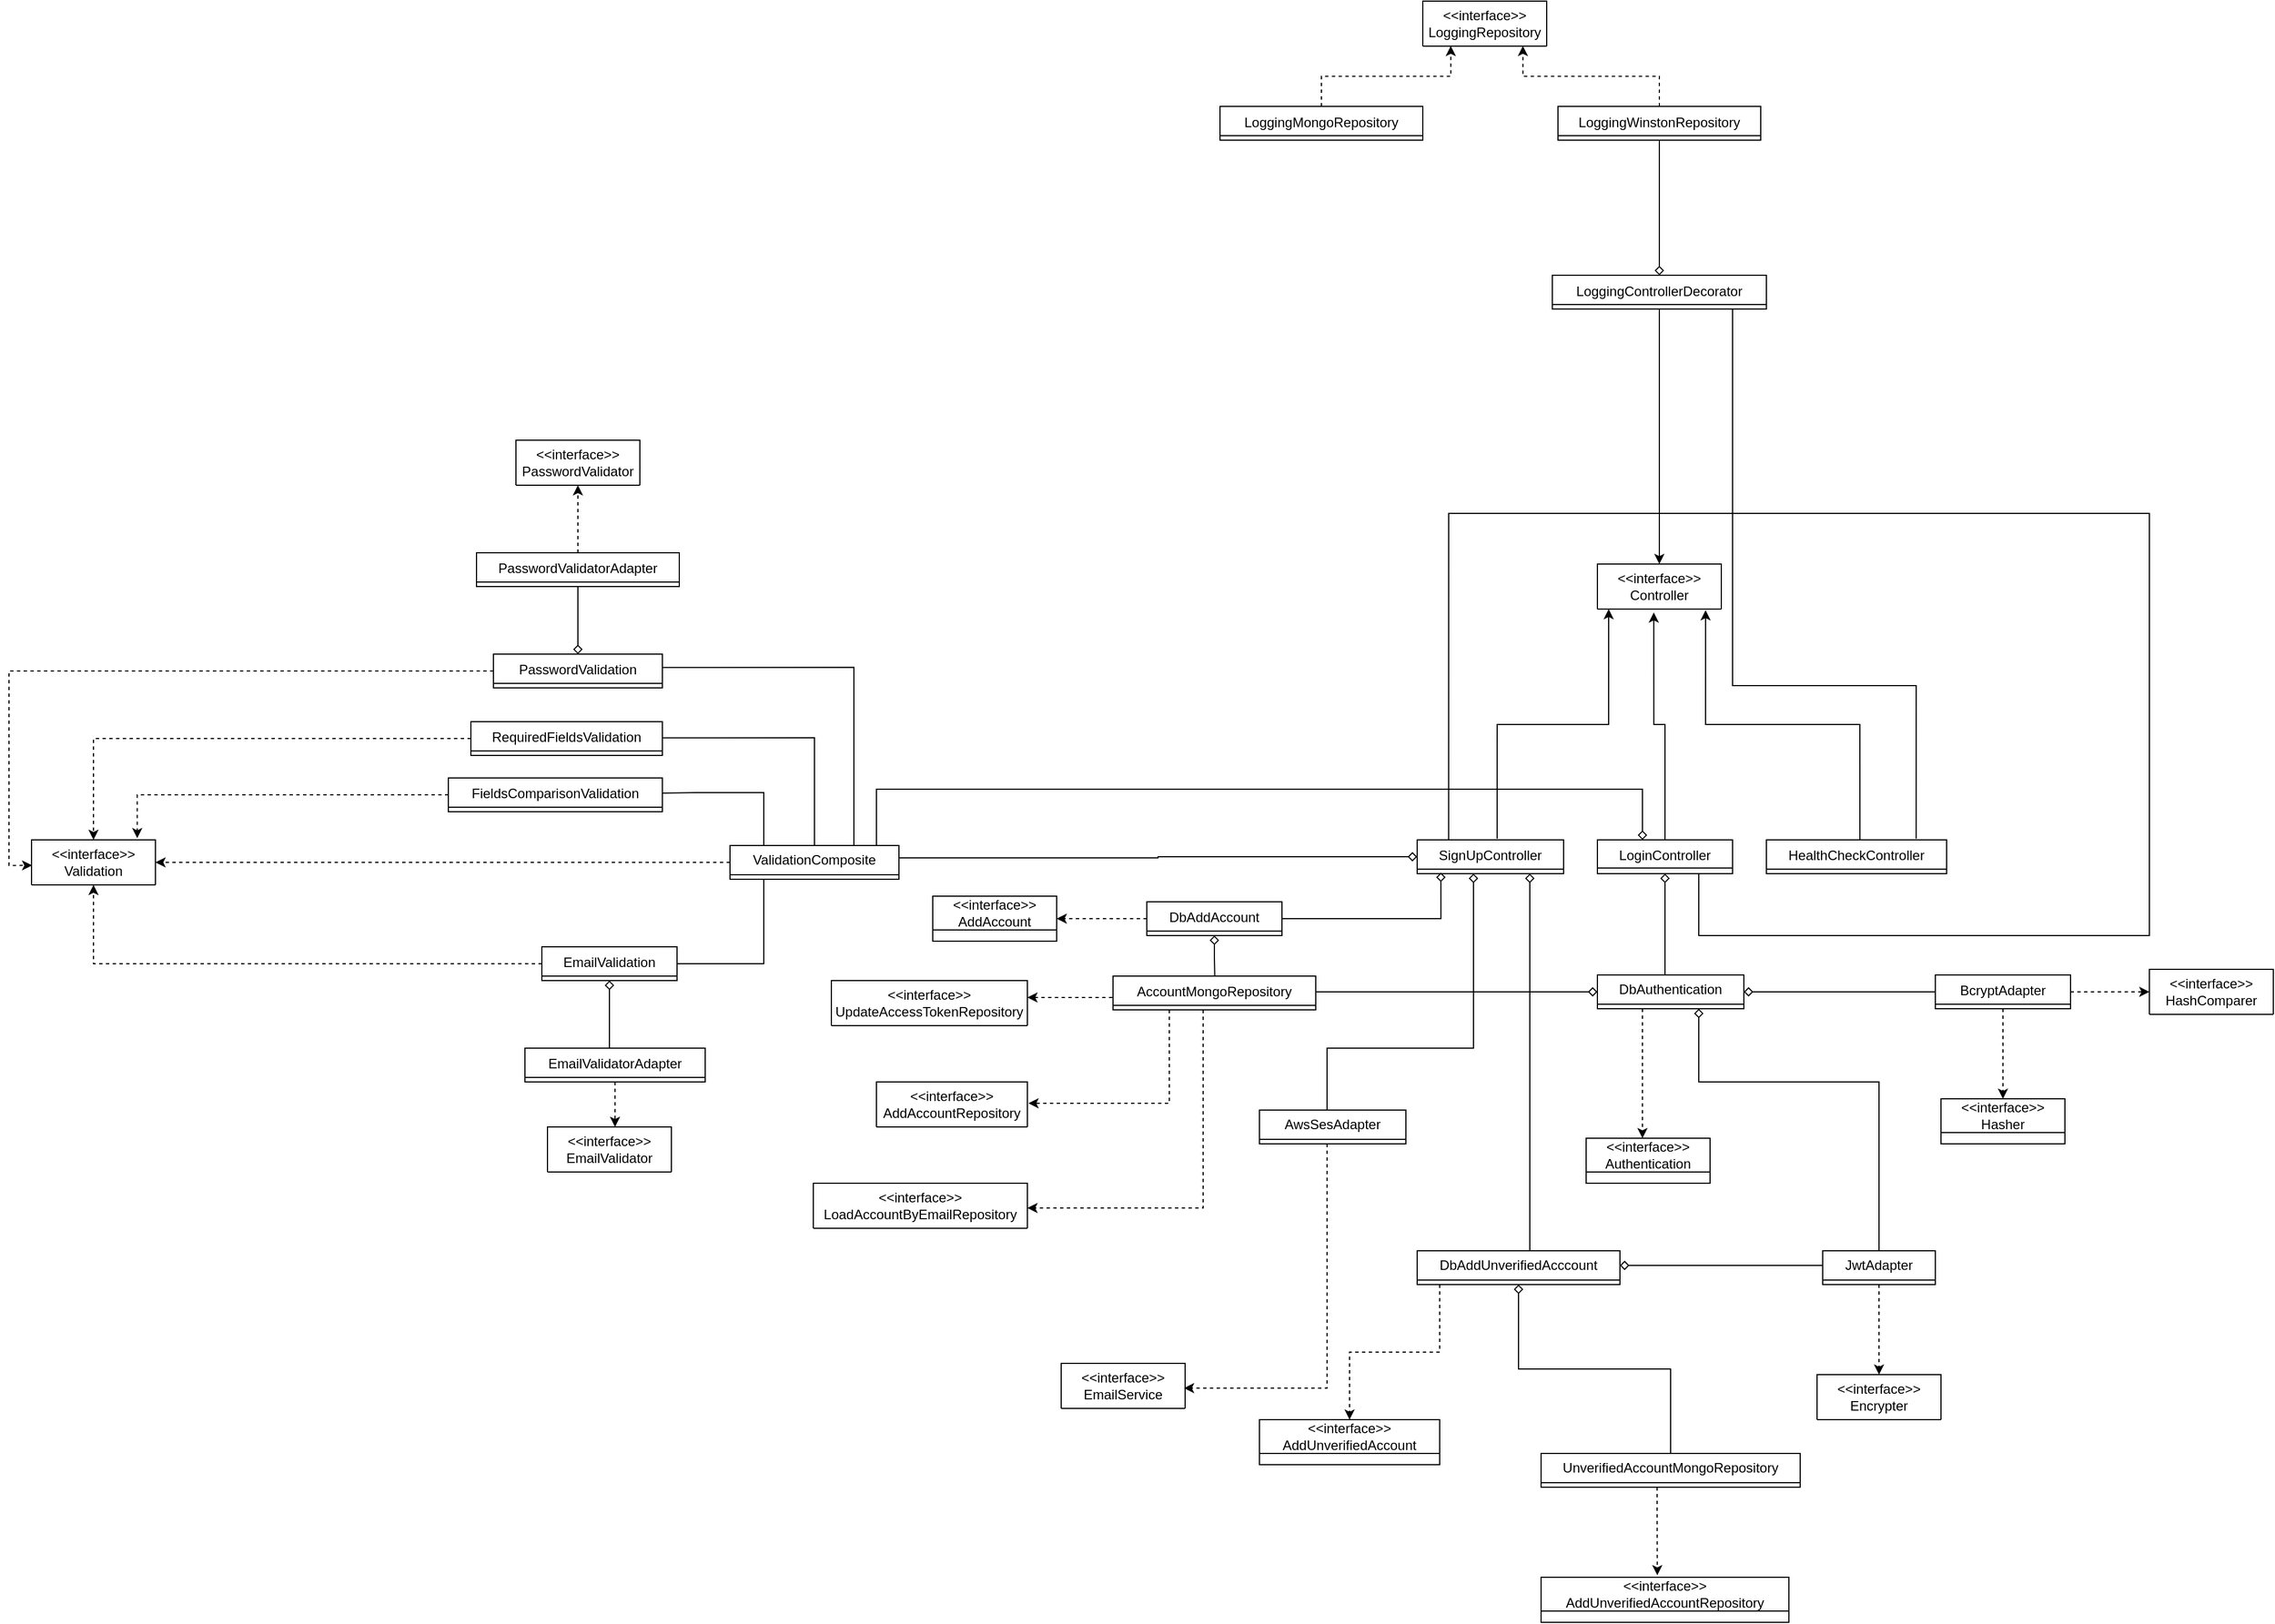<mxfile version="21.1.2" type="device">
  <diagram id="C5RBs43oDa-KdzZeNtuy" name="Page-1">
    <mxGraphModel dx="1974" dy="2963" grid="1" gridSize="10" guides="1" tooltips="1" connect="0" arrows="1" fold="1" page="1" pageScale="1" pageWidth="827" pageHeight="1169" math="0" shadow="0">
      <root>
        <mxCell id="WIyWlLk6GJQsqaUBKTNV-0" />
        <mxCell id="WIyWlLk6GJQsqaUBKTNV-1" parent="WIyWlLk6GJQsqaUBKTNV-0" />
        <mxCell id="kCM1FT8XMwVdJC8RZSaU-5" value="&amp;lt;&amp;lt;interface&amp;gt;&amp;gt;&lt;br&gt;AddAccount" style="swimlane;fontStyle=0;childLayout=stackLayout;horizontal=1;startSize=30;fillColor=none;horizontalStack=0;resizeParent=1;resizeParentMax=0;resizeLast=0;collapsible=1;marginBottom=0;whiteSpace=wrap;html=1;" parent="WIyWlLk6GJQsqaUBKTNV-1" vertex="1" collapsed="1">
          <mxGeometry x="190" y="-655" width="110" height="40" as="geometry">
            <mxRectangle x="-640" y="-544.5" width="340" height="56" as="alternateBounds" />
          </mxGeometry>
        </mxCell>
        <mxCell id="kCM1FT8XMwVdJC8RZSaU-6" value="add (account: AddAccountModel): Promise&amp;lt;AccountModel&amp;gt;" style="text;strokeColor=none;fillColor=none;align=left;verticalAlign=top;spacingLeft=4;spacingRight=4;overflow=hidden;rotatable=0;points=[[0,0.5],[1,0.5]];portConstraint=eastwest;whiteSpace=wrap;html=1;" parent="kCM1FT8XMwVdJC8RZSaU-5" vertex="1">
          <mxGeometry y="30" width="340" height="26" as="geometry" />
        </mxCell>
        <mxCell id="kCM1FT8XMwVdJC8RZSaU-11" value="&amp;lt;&amp;lt;interface&amp;gt;&amp;gt;&lt;br&gt;Authentication" style="swimlane;fontStyle=0;childLayout=stackLayout;horizontal=1;startSize=30;fillColor=none;horizontalStack=0;resizeParent=1;resizeParentMax=0;resizeLast=0;collapsible=1;marginBottom=0;whiteSpace=wrap;html=1;" parent="WIyWlLk6GJQsqaUBKTNV-1" vertex="1" collapsed="1">
          <mxGeometry x="770" y="-440" width="110" height="40" as="geometry">
            <mxRectangle x="730" y="-410" width="370" height="56" as="alternateBounds" />
          </mxGeometry>
        </mxCell>
        <mxCell id="kCM1FT8XMwVdJC8RZSaU-12" value="auth (authentication: AuthenticationModel): Promise&amp;lt;string | null&amp;gt;" style="text;strokeColor=none;fillColor=none;align=left;verticalAlign=top;spacingLeft=4;spacingRight=4;overflow=hidden;rotatable=0;points=[[0,0.5],[1,0.5]];portConstraint=eastwest;whiteSpace=wrap;html=1;" parent="kCM1FT8XMwVdJC8RZSaU-11" vertex="1">
          <mxGeometry y="30" width="370" height="26" as="geometry" />
        </mxCell>
        <mxCell id="kCM1FT8XMwVdJC8RZSaU-13" value="&amp;lt;&amp;lt;interface&amp;gt;&amp;gt;&lt;br&gt;Hasher" style="swimlane;fontStyle=0;childLayout=stackLayout;horizontal=1;startSize=30;fillColor=none;horizontalStack=0;resizeParent=1;resizeParentMax=0;resizeLast=0;collapsible=1;marginBottom=0;whiteSpace=wrap;html=1;" parent="WIyWlLk6GJQsqaUBKTNV-1" vertex="1" collapsed="1">
          <mxGeometry x="1085" y="-475" width="110" height="40" as="geometry">
            <mxRectangle x="-1160" y="-652.5" width="210" height="56" as="alternateBounds" />
          </mxGeometry>
        </mxCell>
        <mxCell id="kCM1FT8XMwVdJC8RZSaU-14" value="hash (velue: string): Promise&amp;lt;string&amp;gt;" style="text;strokeColor=none;fillColor=none;align=left;verticalAlign=top;spacingLeft=4;spacingRight=4;overflow=hidden;rotatable=0;points=[[0,0.5],[1,0.5]];portConstraint=eastwest;whiteSpace=wrap;html=1;" parent="kCM1FT8XMwVdJC8RZSaU-13" vertex="1">
          <mxGeometry y="30" width="210" height="26" as="geometry" />
        </mxCell>
        <mxCell id="kCM1FT8XMwVdJC8RZSaU-15" value="&amp;lt;&amp;lt;interface&amp;gt;&amp;gt;&lt;br&gt;HashComparer" style="swimlane;fontStyle=0;childLayout=stackLayout;horizontal=1;startSize=40;fillColor=none;horizontalStack=0;resizeParent=1;resizeParentMax=0;resizeLast=0;collapsible=1;marginBottom=0;whiteSpace=wrap;html=1;" parent="WIyWlLk6GJQsqaUBKTNV-1" vertex="1" collapsed="1">
          <mxGeometry x="1270" y="-590" width="110" height="40" as="geometry">
            <mxRectangle x="-897" y="-662.5" width="310" height="66" as="alternateBounds" />
          </mxGeometry>
        </mxCell>
        <mxCell id="kCM1FT8XMwVdJC8RZSaU-16" value="compare (value: string, hash: string): Promise&amp;lt;boolean&amp;gt;" style="text;strokeColor=none;fillColor=none;align=left;verticalAlign=top;spacingLeft=4;spacingRight=4;overflow=hidden;rotatable=0;points=[[0,0.5],[1,0.5]];portConstraint=eastwest;whiteSpace=wrap;html=1;" parent="kCM1FT8XMwVdJC8RZSaU-15" vertex="1">
          <mxGeometry y="40" width="310" height="26" as="geometry" />
        </mxCell>
        <mxCell id="kCM1FT8XMwVdJC8RZSaU-18" value="&amp;lt;&amp;lt;interface&amp;gt;&amp;gt;&lt;br&gt;Encrypter" style="swimlane;fontStyle=0;childLayout=stackLayout;horizontal=1;startSize=40;fillColor=none;horizontalStack=0;resizeParent=1;resizeParentMax=0;resizeLast=0;collapsible=1;marginBottom=0;whiteSpace=wrap;html=1;" parent="WIyWlLk6GJQsqaUBKTNV-1" vertex="1" collapsed="1">
          <mxGeometry x="975" y="-230" width="110" height="40" as="geometry">
            <mxRectangle x="900" y="-420" width="220" height="66" as="alternateBounds" />
          </mxGeometry>
        </mxCell>
        <mxCell id="kCM1FT8XMwVdJC8RZSaU-19" value="encrypt (value: string): Promise&amp;lt;string&amp;gt;" style="text;strokeColor=none;fillColor=none;align=left;verticalAlign=top;spacingLeft=4;spacingRight=4;overflow=hidden;rotatable=0;points=[[0,0.5],[1,0.5]];portConstraint=eastwest;whiteSpace=wrap;html=1;" parent="kCM1FT8XMwVdJC8RZSaU-18" vertex="1">
          <mxGeometry y="40" width="220" height="26" as="geometry" />
        </mxCell>
        <mxCell id="kCM1FT8XMwVdJC8RZSaU-20" value="&amp;lt;&amp;lt;interface&amp;gt;&amp;gt;&lt;br&gt;AddAccountRepository" style="swimlane;fontStyle=0;childLayout=stackLayout;horizontal=1;startSize=40;fillColor=none;horizontalStack=0;resizeParent=1;resizeParentMax=0;resizeLast=0;collapsible=1;marginBottom=0;whiteSpace=wrap;html=1;" parent="WIyWlLk6GJQsqaUBKTNV-1" vertex="1" collapsed="1">
          <mxGeometry x="140" y="-490" width="134" height="40" as="geometry">
            <mxRectangle x="-1274" y="-1090" width="360" height="66" as="alternateBounds" />
          </mxGeometry>
        </mxCell>
        <mxCell id="kCM1FT8XMwVdJC8RZSaU-21" value="add (accountData: AddAccountModel): Promise&amp;lt;AccountModel&amp;gt;" style="text;strokeColor=none;fillColor=none;align=left;verticalAlign=top;spacingLeft=4;spacingRight=4;overflow=hidden;rotatable=0;points=[[0,0.5],[1,0.5]];portConstraint=eastwest;whiteSpace=wrap;html=1;" parent="kCM1FT8XMwVdJC8RZSaU-20" vertex="1">
          <mxGeometry y="40" width="360" height="26" as="geometry" />
        </mxCell>
        <mxCell id="kCM1FT8XMwVdJC8RZSaU-23" value="&amp;lt;&amp;lt;interface&amp;gt;&amp;gt;&lt;br&gt;LoadAccountByEmailRepository" style="swimlane;fontStyle=0;childLayout=stackLayout;horizontal=1;startSize=40;fillColor=none;horizontalStack=0;resizeParent=1;resizeParentMax=0;resizeLast=0;collapsible=1;marginBottom=0;whiteSpace=wrap;html=1;" parent="WIyWlLk6GJQsqaUBKTNV-1" vertex="1" collapsed="1">
          <mxGeometry x="84" y="-400" width="190" height="40" as="geometry">
            <mxRectangle x="-864" y="-1090" width="330" height="66" as="alternateBounds" />
          </mxGeometry>
        </mxCell>
        <mxCell id="kCM1FT8XMwVdJC8RZSaU-24" value="loadByEmail (email: string): Promise&amp;lt;AccountModel | null&amp;gt;" style="text;strokeColor=none;fillColor=none;align=left;verticalAlign=top;spacingLeft=4;spacingRight=4;overflow=hidden;rotatable=0;points=[[0,0.5],[1,0.5]];portConstraint=eastwest;whiteSpace=wrap;html=1;" parent="kCM1FT8XMwVdJC8RZSaU-23" vertex="1">
          <mxGeometry y="40" width="330" height="26" as="geometry" />
        </mxCell>
        <mxCell id="QJs-KclyGJPvYKhieISj-35" style="edgeStyle=orthogonalEdgeStyle;rounded=0;orthogonalLoop=1;jettySize=auto;html=1;endArrow=none;endFill=0;startArrow=classic;startFill=1;dashed=1;" parent="WIyWlLk6GJQsqaUBKTNV-1" source="kCM1FT8XMwVdJC8RZSaU-25" target="kCM1FT8XMwVdJC8RZSaU-126" edge="1">
          <mxGeometry relative="1" as="geometry">
            <Array as="points">
              <mxPoint x="320" y="-565" />
              <mxPoint x="320" y="-565" />
            </Array>
          </mxGeometry>
        </mxCell>
        <mxCell id="kCM1FT8XMwVdJC8RZSaU-25" value="&amp;lt;&amp;lt;interface&amp;gt;&amp;gt;&lt;br&gt;UpdateAccessTokenRepository" style="swimlane;fontStyle=0;childLayout=stackLayout;horizontal=1;startSize=40;fillColor=none;horizontalStack=0;resizeParent=1;resizeParentMax=0;resizeLast=0;collapsible=1;marginBottom=0;whiteSpace=wrap;html=1;" parent="WIyWlLk6GJQsqaUBKTNV-1" vertex="1" collapsed="1">
          <mxGeometry x="100" y="-580" width="174" height="40" as="geometry">
            <mxRectangle x="-1654" y="-1090" width="330" height="66" as="alternateBounds" />
          </mxGeometry>
        </mxCell>
        <mxCell id="kCM1FT8XMwVdJC8RZSaU-26" value="updateAccesToken (id: string, token: string): Promise&amp;lt;void&amp;gt;" style="text;strokeColor=none;fillColor=none;align=left;verticalAlign=top;spacingLeft=4;spacingRight=4;overflow=hidden;rotatable=0;points=[[0,0.5],[1,0.5]];portConstraint=eastwest;whiteSpace=wrap;html=1;" parent="kCM1FT8XMwVdJC8RZSaU-25" vertex="1">
          <mxGeometry y="40" width="330" height="26" as="geometry" />
        </mxCell>
        <mxCell id="kCM1FT8XMwVdJC8RZSaU-27" value="&amp;lt;&amp;lt;interface&amp;gt;&amp;gt;&lt;br&gt;LoggingRepository" style="swimlane;fontStyle=0;childLayout=stackLayout;horizontal=1;startSize=40;fillColor=none;horizontalStack=0;resizeParent=1;resizeParentMax=0;resizeLast=0;collapsible=1;marginBottom=0;whiteSpace=wrap;html=1;" parent="WIyWlLk6GJQsqaUBKTNV-1" vertex="1" collapsed="1">
          <mxGeometry x="625" y="-1450" width="110" height="40" as="geometry">
            <mxRectangle x="-70" y="-430" width="220" height="66" as="alternateBounds" />
          </mxGeometry>
        </mxCell>
        <mxCell id="kCM1FT8XMwVdJC8RZSaU-28" value="logError (stack: string): Promise&amp;lt;void&amp;gt;" style="text;strokeColor=none;fillColor=none;align=left;verticalAlign=top;spacingLeft=4;spacingRight=4;overflow=hidden;rotatable=0;points=[[0,0.5],[1,0.5]];portConstraint=eastwest;whiteSpace=wrap;html=1;" parent="kCM1FT8XMwVdJC8RZSaU-27" vertex="1">
          <mxGeometry y="40" width="220" height="26" as="geometry" />
        </mxCell>
        <mxCell id="kCM1FT8XMwVdJC8RZSaU-29" value="&amp;lt;&amp;lt;interface&amp;gt;&amp;gt;&lt;br&gt;EmailValidator" style="swimlane;fontStyle=0;childLayout=stackLayout;horizontal=1;startSize=40;fillColor=none;horizontalStack=0;resizeParent=1;resizeParentMax=0;resizeLast=0;collapsible=1;marginBottom=0;whiteSpace=wrap;html=1;" parent="WIyWlLk6GJQsqaUBKTNV-1" vertex="1" collapsed="1">
          <mxGeometry x="-152" y="-450" width="110" height="40" as="geometry">
            <mxRectangle x="-88" y="-430" width="190" height="66" as="alternateBounds" />
          </mxGeometry>
        </mxCell>
        <mxCell id="kCM1FT8XMwVdJC8RZSaU-30" value="isValid (email: string): boolean" style="text;strokeColor=none;fillColor=none;align=left;verticalAlign=top;spacingLeft=4;spacingRight=4;overflow=hidden;rotatable=0;points=[[0,0.5],[1,0.5]];portConstraint=eastwest;whiteSpace=wrap;html=1;" parent="kCM1FT8XMwVdJC8RZSaU-29" vertex="1">
          <mxGeometry y="40" width="190" height="26" as="geometry" />
        </mxCell>
        <mxCell id="kCM1FT8XMwVdJC8RZSaU-31" value="&amp;lt;&amp;lt;interface&amp;gt;&amp;gt;&lt;br&gt;PasswordValidator" style="swimlane;fontStyle=0;childLayout=stackLayout;horizontal=1;startSize=40;fillColor=none;horizontalStack=0;resizeParent=1;resizeParentMax=0;resizeLast=0;collapsible=1;marginBottom=0;whiteSpace=wrap;html=1;" parent="WIyWlLk6GJQsqaUBKTNV-1" vertex="1" collapsed="1">
          <mxGeometry x="-180" y="-1060" width="110" height="40" as="geometry">
            <mxRectangle x="-830" y="-264" width="400" height="66" as="alternateBounds" />
          </mxGeometry>
        </mxCell>
        <mxCell id="kCM1FT8XMwVdJC8RZSaU-32" value="isStrong (password: string): boolean" style="text;strokeColor=none;fillColor=none;align=left;verticalAlign=top;spacingLeft=4;spacingRight=4;overflow=hidden;rotatable=0;points=[[0,0.5],[1,0.5]];portConstraint=eastwest;whiteSpace=wrap;html=1;" parent="kCM1FT8XMwVdJC8RZSaU-31" vertex="1">
          <mxGeometry y="40" width="400" height="26" as="geometry" />
        </mxCell>
        <mxCell id="kCM1FT8XMwVdJC8RZSaU-33" value="&amp;lt;&amp;lt;interface&amp;gt;&amp;gt;&lt;br&gt;Controller" style="swimlane;fontStyle=0;childLayout=stackLayout;horizontal=1;startSize=40;fillColor=none;horizontalStack=0;resizeParent=1;resizeParentMax=0;resizeLast=0;collapsible=1;marginBottom=0;whiteSpace=wrap;html=1;" parent="WIyWlLk6GJQsqaUBKTNV-1" vertex="1" collapsed="1">
          <mxGeometry x="780" y="-950" width="110" height="40" as="geometry">
            <mxRectangle x="-290" y="-20" width="400" height="66" as="alternateBounds" />
          </mxGeometry>
        </mxCell>
        <mxCell id="kCM1FT8XMwVdJC8RZSaU-34" value="handle (httpRequest: HttpRequest): Promise&amp;lt;HttpResponse&amp;gt;" style="text;strokeColor=none;fillColor=none;align=left;verticalAlign=top;spacingLeft=4;spacingRight=4;overflow=hidden;rotatable=0;points=[[0,0.5],[1,0.5]];portConstraint=eastwest;whiteSpace=wrap;html=1;" parent="kCM1FT8XMwVdJC8RZSaU-33" vertex="1">
          <mxGeometry y="40" width="400" height="26" as="geometry" />
        </mxCell>
        <mxCell id="kCM1FT8XMwVdJC8RZSaU-35" value="&amp;lt;&amp;lt;interface&amp;gt;&amp;gt;&lt;br&gt;Validation" style="swimlane;fontStyle=0;childLayout=stackLayout;horizontal=1;startSize=40;fillColor=none;horizontalStack=0;resizeParent=1;resizeParentMax=0;resizeLast=0;collapsible=1;marginBottom=0;whiteSpace=wrap;html=1;" parent="WIyWlLk6GJQsqaUBKTNV-1" vertex="1" collapsed="1">
          <mxGeometry x="-610" y="-705" width="110" height="40" as="geometry">
            <mxRectangle x="330" y="-957.5" width="190" height="66" as="alternateBounds" />
          </mxGeometry>
        </mxCell>
        <mxCell id="kCM1FT8XMwVdJC8RZSaU-36" value="validate (input: any): Error | Null" style="text;strokeColor=none;fillColor=none;align=left;verticalAlign=top;spacingLeft=4;spacingRight=4;overflow=hidden;rotatable=0;points=[[0,0.5],[1,0.5]];portConstraint=eastwest;whiteSpace=wrap;html=1;" parent="kCM1FT8XMwVdJC8RZSaU-35" vertex="1">
          <mxGeometry y="40" width="190" height="26" as="geometry" />
        </mxCell>
        <mxCell id="QJs-KclyGJPvYKhieISj-9" style="edgeStyle=orthogonalEdgeStyle;rounded=0;orthogonalLoop=1;jettySize=auto;html=1;dashed=1;" parent="WIyWlLk6GJQsqaUBKTNV-1" source="kCM1FT8XMwVdJC8RZSaU-75" target="kCM1FT8XMwVdJC8RZSaU-5" edge="1">
          <mxGeometry relative="1" as="geometry" />
        </mxCell>
        <mxCell id="QJs-KclyGJPvYKhieISj-58" style="edgeStyle=orthogonalEdgeStyle;rounded=0;orthogonalLoop=1;jettySize=auto;html=1;entryX=0.502;entryY=0.056;entryDx=0;entryDy=0;entryPerimeter=0;startArrow=diamond;startFill=0;endArrow=none;endFill=0;" parent="WIyWlLk6GJQsqaUBKTNV-1" source="kCM1FT8XMwVdJC8RZSaU-75" target="kCM1FT8XMwVdJC8RZSaU-126" edge="1">
          <mxGeometry relative="1" as="geometry" />
        </mxCell>
        <mxCell id="m0BBNBDtI2D7hg9GQkUa-0" style="edgeStyle=orthogonalEdgeStyle;rounded=0;orthogonalLoop=1;jettySize=auto;html=1;entryX=0.162;entryY=0.967;entryDx=0;entryDy=0;entryPerimeter=0;endArrow=diamond;endFill=0;" edge="1" parent="WIyWlLk6GJQsqaUBKTNV-1" source="kCM1FT8XMwVdJC8RZSaU-75" target="kCM1FT8XMwVdJC8RZSaU-226">
          <mxGeometry relative="1" as="geometry" />
        </mxCell>
        <mxCell id="kCM1FT8XMwVdJC8RZSaU-75" value="&lt;span style=&quot;font-weight: normal;&quot;&gt;DbAddAccount&lt;/span&gt;" style="swimlane;fontStyle=1;align=center;verticalAlign=top;childLayout=stackLayout;horizontal=1;startSize=26;horizontalStack=0;resizeParent=1;resizeParentMax=0;resizeLast=0;collapsible=1;marginBottom=0;whiteSpace=wrap;html=1;" parent="WIyWlLk6GJQsqaUBKTNV-1" vertex="1" collapsed="1">
          <mxGeometry x="380" y="-650" width="120" height="30" as="geometry">
            <mxRectangle x="380" y="-584" width="540" height="112" as="alternateBounds" />
          </mxGeometry>
        </mxCell>
        <mxCell id="kCM1FT8XMwVdJC8RZSaU-76" value="- hasher: Hasher" style="text;strokeColor=none;fillColor=none;align=left;verticalAlign=top;spacingLeft=4;spacingRight=4;overflow=hidden;rotatable=0;points=[[0,0.5],[1,0.5]];portConstraint=eastwest;whiteSpace=wrap;html=1;" parent="kCM1FT8XMwVdJC8RZSaU-75" vertex="1">
          <mxGeometry y="26" width="540" height="26" as="geometry" />
        </mxCell>
        <mxCell id="kCM1FT8XMwVdJC8RZSaU-79" value="- addAccountRepository: AddAccountRepository" style="text;strokeColor=none;fillColor=none;align=left;verticalAlign=top;spacingLeft=4;spacingRight=4;overflow=hidden;rotatable=0;points=[[0,0.5],[1,0.5]];portConstraint=eastwest;whiteSpace=wrap;html=1;" parent="kCM1FT8XMwVdJC8RZSaU-75" vertex="1">
          <mxGeometry y="52" width="540" height="26" as="geometry" />
        </mxCell>
        <mxCell id="kCM1FT8XMwVdJC8RZSaU-255" value="" style="line;strokeWidth=1;fillColor=none;align=left;verticalAlign=middle;spacingTop=-1;spacingLeft=3;spacingRight=3;rotatable=0;labelPosition=right;points=[];portConstraint=eastwest;strokeColor=inherit;" parent="kCM1FT8XMwVdJC8RZSaU-75" vertex="1">
          <mxGeometry y="78" width="540" height="8" as="geometry" />
        </mxCell>
        <mxCell id="kCM1FT8XMwVdJC8RZSaU-254" value="+ &amp;lt;&amp;lt;constructor&amp;gt;&amp;gt; DbAddAccount(hasher: Hasher, addAccountRepository: AddAccountRepository)" style="text;strokeColor=none;fillColor=none;align=left;verticalAlign=top;spacingLeft=4;spacingRight=4;overflow=hidden;rotatable=0;points=[[0,0.5],[1,0.5]];portConstraint=eastwest;whiteSpace=wrap;html=1;" parent="kCM1FT8XMwVdJC8RZSaU-75" vertex="1">
          <mxGeometry y="86" width="540" height="26" as="geometry" />
        </mxCell>
        <mxCell id="QJs-KclyGJPvYKhieISj-18" style="edgeStyle=orthogonalEdgeStyle;rounded=0;orthogonalLoop=1;jettySize=auto;html=1;dashed=1;" parent="WIyWlLk6GJQsqaUBKTNV-1" source="kCM1FT8XMwVdJC8RZSaU-88" target="kCM1FT8XMwVdJC8RZSaU-11" edge="1">
          <mxGeometry relative="1" as="geometry">
            <Array as="points">
              <mxPoint x="820" y="-500" />
              <mxPoint x="820" y="-500" />
            </Array>
          </mxGeometry>
        </mxCell>
        <mxCell id="QJs-KclyGJPvYKhieISj-36" style="edgeStyle=orthogonalEdgeStyle;rounded=0;orthogonalLoop=1;jettySize=auto;html=1;endArrow=none;endFill=0;startArrow=diamond;startFill=0;" parent="WIyWlLk6GJQsqaUBKTNV-1" source="kCM1FT8XMwVdJC8RZSaU-88" target="kCM1FT8XMwVdJC8RZSaU-126" edge="1">
          <mxGeometry relative="1" as="geometry">
            <Array as="points">
              <mxPoint x="690" y="-570" />
              <mxPoint x="690" y="-570" />
            </Array>
          </mxGeometry>
        </mxCell>
        <mxCell id="QJs-KclyGJPvYKhieISj-39" style="edgeStyle=orthogonalEdgeStyle;rounded=0;orthogonalLoop=1;jettySize=auto;html=1;endArrow=none;endFill=0;startArrow=diamond;startFill=0;" parent="WIyWlLk6GJQsqaUBKTNV-1" source="kCM1FT8XMwVdJC8RZSaU-88" target="kCM1FT8XMwVdJC8RZSaU-246" edge="1">
          <mxGeometry relative="1" as="geometry">
            <Array as="points">
              <mxPoint x="930" y="-570" />
              <mxPoint x="930" y="-570" />
            </Array>
          </mxGeometry>
        </mxCell>
        <mxCell id="kCM1FT8XMwVdJC8RZSaU-88" value="DbAuthentication" style="swimlane;fontStyle=0;childLayout=stackLayout;horizontal=1;startSize=26;fillColor=none;horizontalStack=0;resizeParent=1;resizeParentMax=0;resizeLast=0;collapsible=1;marginBottom=0;whiteSpace=wrap;html=1;" parent="WIyWlLk6GJQsqaUBKTNV-1" vertex="1" collapsed="1">
          <mxGeometry x="780" y="-585" width="130" height="30" as="geometry">
            <mxRectangle x="780" y="-585" width="1200" height="164" as="alternateBounds" />
          </mxGeometry>
        </mxCell>
        <mxCell id="kCM1FT8XMwVdJC8RZSaU-89" value="- loadAccountByEmailRepository: LoadAccountByEmailRepository" style="text;strokeColor=none;fillColor=none;align=left;verticalAlign=top;spacingLeft=4;spacingRight=4;overflow=hidden;rotatable=0;points=[[0,0.5],[1,0.5]];portConstraint=eastwest;whiteSpace=wrap;html=1;" parent="kCM1FT8XMwVdJC8RZSaU-88" vertex="1">
          <mxGeometry y="26" width="1200" height="26" as="geometry" />
        </mxCell>
        <mxCell id="kCM1FT8XMwVdJC8RZSaU-94" value="- hashComparer: HashComparer" style="text;strokeColor=none;fillColor=none;align=left;verticalAlign=top;spacingLeft=4;spacingRight=4;overflow=hidden;rotatable=0;points=[[0,0.5],[1,0.5]];portConstraint=eastwest;whiteSpace=wrap;html=1;" parent="kCM1FT8XMwVdJC8RZSaU-88" vertex="1">
          <mxGeometry y="52" width="1200" height="26" as="geometry" />
        </mxCell>
        <mxCell id="kCM1FT8XMwVdJC8RZSaU-95" value="- encrypter: Encrypter" style="text;strokeColor=none;fillColor=none;align=left;verticalAlign=top;spacingLeft=4;spacingRight=4;overflow=hidden;rotatable=0;points=[[0,0.5],[1,0.5]];portConstraint=eastwest;whiteSpace=wrap;html=1;" parent="kCM1FT8XMwVdJC8RZSaU-88" vertex="1">
          <mxGeometry y="78" width="1200" height="26" as="geometry" />
        </mxCell>
        <mxCell id="kCM1FT8XMwVdJC8RZSaU-96" value="- updateAccessTokenRepository: UpdateAccessTokenRepository" style="text;strokeColor=none;fillColor=none;align=left;verticalAlign=top;spacingLeft=4;spacingRight=4;overflow=hidden;rotatable=0;points=[[0,0.5],[1,0.5]];portConstraint=eastwest;whiteSpace=wrap;html=1;" parent="kCM1FT8XMwVdJC8RZSaU-88" vertex="1">
          <mxGeometry y="104" width="1200" height="26" as="geometry" />
        </mxCell>
        <mxCell id="kCM1FT8XMwVdJC8RZSaU-274" value="" style="line;strokeWidth=1;fillColor=none;align=left;verticalAlign=middle;spacingTop=-1;spacingLeft=3;spacingRight=3;rotatable=0;labelPosition=right;points=[];portConstraint=eastwest;strokeColor=inherit;" parent="kCM1FT8XMwVdJC8RZSaU-88" vertex="1">
          <mxGeometry y="130" width="1200" height="8" as="geometry" />
        </mxCell>
        <mxCell id="kCM1FT8XMwVdJC8RZSaU-269" value="+ &amp;lt;&amp;lt;constructor&amp;gt;&amp;gt; DbAuthentication (loadAccountByEmailRepository: LoadAccountByEmailRepository, hashComparer: HashComparer, encrypter: Encrypter, updateAccessTokenRepository: UpdateAccessTokenRepository)" style="text;strokeColor=none;fillColor=none;align=left;verticalAlign=top;spacingLeft=4;spacingRight=4;overflow=hidden;rotatable=0;points=[[0,0.5],[1,0.5]];portConstraint=eastwest;whiteSpace=wrap;html=1;" parent="kCM1FT8XMwVdJC8RZSaU-88" vertex="1">
          <mxGeometry y="138" width="1200" height="26" as="geometry" />
        </mxCell>
        <mxCell id="QJs-KclyGJPvYKhieISj-37" style="edgeStyle=orthogonalEdgeStyle;rounded=0;orthogonalLoop=1;jettySize=auto;html=1;dashed=1;" parent="WIyWlLk6GJQsqaUBKTNV-1" source="kCM1FT8XMwVdJC8RZSaU-117" target="kCM1FT8XMwVdJC8RZSaU-18" edge="1">
          <mxGeometry relative="1" as="geometry" />
        </mxCell>
        <mxCell id="m0BBNBDtI2D7hg9GQkUa-5" style="edgeStyle=orthogonalEdgeStyle;rounded=0;orthogonalLoop=1;jettySize=auto;html=1;endArrow=diamond;endFill=0;" edge="1" parent="WIyWlLk6GJQsqaUBKTNV-1" source="kCM1FT8XMwVdJC8RZSaU-117" target="kCM1FT8XMwVdJC8RZSaU-88">
          <mxGeometry relative="1" as="geometry">
            <Array as="points">
              <mxPoint x="870" y="-490" />
            </Array>
          </mxGeometry>
        </mxCell>
        <mxCell id="m0BBNBDtI2D7hg9GQkUa-19" style="edgeStyle=orthogonalEdgeStyle;rounded=0;orthogonalLoop=1;jettySize=auto;html=1;entryX=1;entryY=0.433;entryDx=0;entryDy=0;entryPerimeter=0;endArrow=diamond;endFill=0;" edge="1" parent="WIyWlLk6GJQsqaUBKTNV-1" source="kCM1FT8XMwVdJC8RZSaU-117" target="m0BBNBDtI2D7hg9GQkUa-10">
          <mxGeometry relative="1" as="geometry">
            <Array as="points">
              <mxPoint x="920" y="-327" />
              <mxPoint x="920" y="-327" />
            </Array>
          </mxGeometry>
        </mxCell>
        <mxCell id="kCM1FT8XMwVdJC8RZSaU-117" value="JwtAdapter" style="swimlane;fontStyle=0;childLayout=stackLayout;horizontal=1;startSize=26;fillColor=none;horizontalStack=0;resizeParent=1;resizeParentMax=0;resizeLast=0;collapsible=1;marginBottom=0;whiteSpace=wrap;html=1;" parent="WIyWlLk6GJQsqaUBKTNV-1" vertex="1" collapsed="1">
          <mxGeometry x="980" y="-340" width="100" height="30" as="geometry">
            <mxRectangle x="765" y="-236" width="280" height="78" as="alternateBounds" />
          </mxGeometry>
        </mxCell>
        <mxCell id="kCM1FT8XMwVdJC8RZSaU-118" value="- jwtSecret: string" style="text;strokeColor=none;fillColor=none;align=left;verticalAlign=top;spacingLeft=4;spacingRight=4;overflow=hidden;rotatable=0;points=[[0,0.5],[1,0.5]];portConstraint=eastwest;whiteSpace=wrap;html=1;" parent="kCM1FT8XMwVdJC8RZSaU-117" vertex="1">
          <mxGeometry y="26" width="280" height="26" as="geometry" />
        </mxCell>
        <mxCell id="kCM1FT8XMwVdJC8RZSaU-268" value="+ &amp;lt;&amp;lt;constructor&amp;gt;&amp;gt; JwtAdapter (jwtSecret: string)" style="text;strokeColor=none;fillColor=none;align=left;verticalAlign=top;spacingLeft=4;spacingRight=4;overflow=hidden;rotatable=0;points=[[0,0.5],[1,0.5]];portConstraint=eastwest;whiteSpace=wrap;html=1;" parent="kCM1FT8XMwVdJC8RZSaU-117" vertex="1">
          <mxGeometry y="52" width="280" height="26" as="geometry" />
        </mxCell>
        <mxCell id="QJs-KclyGJPvYKhieISj-57" style="edgeStyle=orthogonalEdgeStyle;rounded=0;orthogonalLoop=1;jettySize=auto;html=1;dashed=1;entryX=1.007;entryY=0.475;entryDx=0;entryDy=0;entryPerimeter=0;" parent="WIyWlLk6GJQsqaUBKTNV-1" source="kCM1FT8XMwVdJC8RZSaU-126" target="kCM1FT8XMwVdJC8RZSaU-20" edge="1">
          <mxGeometry relative="1" as="geometry">
            <Array as="points">
              <mxPoint x="400" y="-471" />
            </Array>
          </mxGeometry>
        </mxCell>
        <mxCell id="m0BBNBDtI2D7hg9GQkUa-1" style="edgeStyle=orthogonalEdgeStyle;rounded=0;orthogonalLoop=1;jettySize=auto;html=1;entryX=1;entryY=0.55;entryDx=0;entryDy=0;entryPerimeter=0;dashed=1;" edge="1" parent="WIyWlLk6GJQsqaUBKTNV-1" source="kCM1FT8XMwVdJC8RZSaU-126" target="kCM1FT8XMwVdJC8RZSaU-23">
          <mxGeometry relative="1" as="geometry">
            <Array as="points">
              <mxPoint x="430" y="-378" />
            </Array>
          </mxGeometry>
        </mxCell>
        <mxCell id="kCM1FT8XMwVdJC8RZSaU-126" value="AccountMongoRepository" style="swimlane;fontStyle=0;align=center;verticalAlign=top;childLayout=stackLayout;horizontal=1;startSize=26;horizontalStack=0;resizeParent=1;resizeParentMax=0;resizeLast=0;collapsible=1;marginBottom=0;whiteSpace=wrap;html=1;" parent="WIyWlLk6GJQsqaUBKTNV-1" vertex="1" collapsed="1">
          <mxGeometry x="350" y="-584" width="180" height="30" as="geometry">
            <mxRectangle x="350" y="-584" width="200" height="34" as="alternateBounds" />
          </mxGeometry>
        </mxCell>
        <mxCell id="kCM1FT8XMwVdJC8RZSaU-140" style="edgeStyle=orthogonalEdgeStyle;rounded=0;orthogonalLoop=1;jettySize=auto;html=1;exitX=0.5;exitY=0;exitDx=0;exitDy=0;entryX=0.226;entryY=0.995;entryDx=0;entryDy=0;entryPerimeter=0;endArrow=classic;endFill=1;dashed=1;" parent="WIyWlLk6GJQsqaUBKTNV-1" source="kCM1FT8XMwVdJC8RZSaU-133" target="kCM1FT8XMwVdJC8RZSaU-28" edge="1">
          <mxGeometry relative="1" as="geometry" />
        </mxCell>
        <mxCell id="kCM1FT8XMwVdJC8RZSaU-133" value="LoggingMongoRepository" style="swimlane;fontStyle=0;align=center;verticalAlign=top;childLayout=stackLayout;horizontal=1;startSize=26;horizontalStack=0;resizeParent=1;resizeParentMax=0;resizeLast=0;collapsible=1;marginBottom=0;whiteSpace=wrap;html=1;" parent="WIyWlLk6GJQsqaUBKTNV-1" vertex="1" collapsed="1">
          <mxGeometry x="445" y="-1356.5" width="180" height="30" as="geometry">
            <mxRectangle x="-210" y="-280" width="190" height="34" as="alternateBounds" />
          </mxGeometry>
        </mxCell>
        <mxCell id="kCM1FT8XMwVdJC8RZSaU-135" value="" style="line;strokeWidth=1;fillColor=none;align=left;verticalAlign=middle;spacingTop=-1;spacingLeft=3;spacingRight=3;rotatable=0;labelPosition=right;points=[];portConstraint=eastwest;strokeColor=inherit;" parent="kCM1FT8XMwVdJC8RZSaU-133" vertex="1">
          <mxGeometry y="26" width="190" height="8" as="geometry" />
        </mxCell>
        <mxCell id="kCM1FT8XMwVdJC8RZSaU-143" style="edgeStyle=orthogonalEdgeStyle;rounded=0;orthogonalLoop=1;jettySize=auto;html=1;exitX=0.5;exitY=0;exitDx=0;exitDy=0;entryX=0.808;entryY=0.995;entryDx=0;entryDy=0;entryPerimeter=0;endArrow=classic;endFill=1;dashed=1;" parent="WIyWlLk6GJQsqaUBKTNV-1" source="kCM1FT8XMwVdJC8RZSaU-137" target="kCM1FT8XMwVdJC8RZSaU-28" edge="1">
          <mxGeometry relative="1" as="geometry" />
        </mxCell>
        <mxCell id="kCM1FT8XMwVdJC8RZSaU-137" value="LoggingWinstonRepository" style="swimlane;fontStyle=0;align=center;verticalAlign=top;childLayout=stackLayout;horizontal=1;startSize=26;horizontalStack=0;resizeParent=1;resizeParentMax=0;resizeLast=0;collapsible=1;marginBottom=0;whiteSpace=wrap;html=1;" parent="WIyWlLk6GJQsqaUBKTNV-1" vertex="1" collapsed="1">
          <mxGeometry x="745" y="-1356.5" width="180" height="30" as="geometry">
            <mxRectangle x="750" y="-1160" width="190" height="34" as="alternateBounds" />
          </mxGeometry>
        </mxCell>
        <mxCell id="kCM1FT8XMwVdJC8RZSaU-138" value="" style="line;strokeWidth=1;fillColor=none;align=left;verticalAlign=middle;spacingTop=-1;spacingLeft=3;spacingRight=3;rotatable=0;labelPosition=right;points=[];portConstraint=eastwest;strokeColor=inherit;" parent="kCM1FT8XMwVdJC8RZSaU-137" vertex="1">
          <mxGeometry y="26" width="190" height="8" as="geometry" />
        </mxCell>
        <mxCell id="QJs-KclyGJPvYKhieISj-47" style="edgeStyle=orthogonalEdgeStyle;rounded=0;orthogonalLoop=1;jettySize=auto;html=1;dashed=1;" parent="WIyWlLk6GJQsqaUBKTNV-1" source="kCM1FT8XMwVdJC8RZSaU-149" target="kCM1FT8XMwVdJC8RZSaU-31" edge="1">
          <mxGeometry relative="1" as="geometry" />
        </mxCell>
        <mxCell id="kCM1FT8XMwVdJC8RZSaU-149" value="PasswordValidatorAdapter" style="swimlane;fontStyle=0;align=center;verticalAlign=top;childLayout=stackLayout;horizontal=1;startSize=26;horizontalStack=0;resizeParent=1;resizeParentMax=0;resizeLast=0;collapsible=1;marginBottom=0;whiteSpace=wrap;html=1;" parent="WIyWlLk6GJQsqaUBKTNV-1" vertex="1" collapsed="1">
          <mxGeometry x="-215" y="-960" width="180" height="30" as="geometry">
            <mxRectangle x="957" y="-426" width="193" height="34" as="alternateBounds" />
          </mxGeometry>
        </mxCell>
        <mxCell id="kCM1FT8XMwVdJC8RZSaU-150" value="" style="line;strokeWidth=1;fillColor=none;align=left;verticalAlign=middle;spacingTop=-1;spacingLeft=3;spacingRight=3;rotatable=0;labelPosition=right;points=[];portConstraint=eastwest;strokeColor=inherit;" parent="kCM1FT8XMwVdJC8RZSaU-149" vertex="1">
          <mxGeometry y="26" width="193" height="8" as="geometry" />
        </mxCell>
        <mxCell id="QJs-KclyGJPvYKhieISj-21" style="edgeStyle=orthogonalEdgeStyle;rounded=0;orthogonalLoop=1;jettySize=auto;html=1;dashed=1;" parent="WIyWlLk6GJQsqaUBKTNV-1" source="kCM1FT8XMwVdJC8RZSaU-163" target="kCM1FT8XMwVdJC8RZSaU-35" edge="1">
          <mxGeometry relative="1" as="geometry" />
        </mxCell>
        <mxCell id="QJs-KclyGJPvYKhieISj-52" style="edgeStyle=orthogonalEdgeStyle;rounded=0;orthogonalLoop=1;jettySize=auto;html=1;entryX=0.998;entryY=0.45;entryDx=0;entryDy=0;entryPerimeter=0;endArrow=none;endFill=0;" parent="WIyWlLk6GJQsqaUBKTNV-1" source="kCM1FT8XMwVdJC8RZSaU-163" target="kCM1FT8XMwVdJC8RZSaU-176" edge="1">
          <mxGeometry relative="1" as="geometry">
            <Array as="points">
              <mxPoint x="40" y="-747" />
              <mxPoint x="-20" y="-747" />
            </Array>
          </mxGeometry>
        </mxCell>
        <mxCell id="QJs-KclyGJPvYKhieISj-53" style="edgeStyle=orthogonalEdgeStyle;rounded=0;orthogonalLoop=1;jettySize=auto;html=1;entryX=0.998;entryY=0.478;entryDx=0;entryDy=0;entryPerimeter=0;endArrow=none;endFill=0;" parent="WIyWlLk6GJQsqaUBKTNV-1" source="kCM1FT8XMwVdJC8RZSaU-163" target="kCM1FT8XMwVdJC8RZSaU-184" edge="1">
          <mxGeometry relative="1" as="geometry">
            <Array as="points">
              <mxPoint x="85" y="-796" />
            </Array>
          </mxGeometry>
        </mxCell>
        <mxCell id="QJs-KclyGJPvYKhieISj-54" style="edgeStyle=orthogonalEdgeStyle;rounded=0;orthogonalLoop=1;jettySize=auto;html=1;entryX=0.998;entryY=0.394;entryDx=0;entryDy=0;entryPerimeter=0;endArrow=none;endFill=0;" parent="WIyWlLk6GJQsqaUBKTNV-1" source="kCM1FT8XMwVdJC8RZSaU-163" target="kCM1FT8XMwVdJC8RZSaU-180" edge="1">
          <mxGeometry relative="1" as="geometry">
            <Array as="points">
              <mxPoint x="120" y="-858" />
            </Array>
          </mxGeometry>
        </mxCell>
        <mxCell id="QJs-KclyGJPvYKhieISj-55" style="edgeStyle=orthogonalEdgeStyle;rounded=0;orthogonalLoop=1;jettySize=auto;html=1;endArrow=none;endFill=0;" parent="WIyWlLk6GJQsqaUBKTNV-1" source="kCM1FT8XMwVdJC8RZSaU-163" target="kCM1FT8XMwVdJC8RZSaU-172" edge="1">
          <mxGeometry relative="1" as="geometry">
            <Array as="points">
              <mxPoint x="40" y="-595" />
            </Array>
          </mxGeometry>
        </mxCell>
        <mxCell id="kCM1FT8XMwVdJC8RZSaU-163" value="ValidationComposite" style="swimlane;fontStyle=0;childLayout=stackLayout;horizontal=1;startSize=26;fillColor=none;horizontalStack=0;resizeParent=1;resizeParentMax=0;resizeLast=0;collapsible=1;marginBottom=0;whiteSpace=wrap;html=1;" parent="WIyWlLk6GJQsqaUBKTNV-1" vertex="1" collapsed="1">
          <mxGeometry x="10" y="-700" width="150" height="30" as="geometry">
            <mxRectangle x="60" y="-730" width="410" height="78" as="alternateBounds" />
          </mxGeometry>
        </mxCell>
        <mxCell id="kCM1FT8XMwVdJC8RZSaU-164" value="- validations: Array&amp;lt;Validation&amp;gt;" style="text;strokeColor=none;fillColor=none;align=left;verticalAlign=top;spacingLeft=4;spacingRight=4;overflow=hidden;rotatable=0;points=[[0,0.5],[1,0.5]];portConstraint=eastwest;whiteSpace=wrap;html=1;" parent="kCM1FT8XMwVdJC8RZSaU-163" vertex="1">
          <mxGeometry y="26" width="410" height="26" as="geometry" />
        </mxCell>
        <mxCell id="kCM1FT8XMwVdJC8RZSaU-257" value="+ &amp;lt;&amp;lt;constructor&amp;gt;&amp;gt; ValidatorComposite (validations: Array&amp;lt;Validation&amp;gt;)" style="text;strokeColor=none;fillColor=none;align=left;verticalAlign=top;spacingLeft=4;spacingRight=4;overflow=hidden;rotatable=0;points=[[0,0.5],[1,0.5]];portConstraint=eastwest;whiteSpace=wrap;html=1;" parent="kCM1FT8XMwVdJC8RZSaU-163" vertex="1">
          <mxGeometry y="52" width="410" height="26" as="geometry" />
        </mxCell>
        <mxCell id="QJs-KclyGJPvYKhieISj-44" style="edgeStyle=orthogonalEdgeStyle;rounded=0;orthogonalLoop=1;jettySize=auto;html=1;dashed=1;" parent="WIyWlLk6GJQsqaUBKTNV-1" source="kCM1FT8XMwVdJC8RZSaU-172" target="kCM1FT8XMwVdJC8RZSaU-35" edge="1">
          <mxGeometry relative="1" as="geometry" />
        </mxCell>
        <mxCell id="QJs-KclyGJPvYKhieISj-45" style="edgeStyle=orthogonalEdgeStyle;rounded=0;orthogonalLoop=1;jettySize=auto;html=1;entryX=0.544;entryY=0;entryDx=0;entryDy=0;entryPerimeter=0;endArrow=none;endFill=0;startArrow=diamond;startFill=0;" parent="WIyWlLk6GJQsqaUBKTNV-1" source="kCM1FT8XMwVdJC8RZSaU-172" target="kCM1FT8XMwVdJC8RZSaU-144" edge="1">
          <mxGeometry relative="1" as="geometry">
            <Array as="points">
              <mxPoint x="-97" y="-520" />
            </Array>
          </mxGeometry>
        </mxCell>
        <mxCell id="kCM1FT8XMwVdJC8RZSaU-172" value="EmailValidation" style="swimlane;fontStyle=0;align=center;verticalAlign=top;childLayout=stackLayout;horizontal=1;startSize=26;horizontalStack=0;resizeParent=1;resizeParentMax=0;resizeLast=0;collapsible=1;marginBottom=0;whiteSpace=wrap;html=1;" parent="WIyWlLk6GJQsqaUBKTNV-1" vertex="1" collapsed="1">
          <mxGeometry x="-157" y="-610" width="120" height="30" as="geometry">
            <mxRectangle x="-93" y="-610" width="460" height="104" as="alternateBounds" />
          </mxGeometry>
        </mxCell>
        <mxCell id="kCM1FT8XMwVdJC8RZSaU-173" value="- fieldName: string" style="text;strokeColor=none;fillColor=none;align=left;verticalAlign=top;spacingLeft=4;spacingRight=4;overflow=hidden;rotatable=0;points=[[0,0.5],[1,0.5]];portConstraint=eastwest;whiteSpace=wrap;html=1;" parent="kCM1FT8XMwVdJC8RZSaU-172" vertex="1">
          <mxGeometry y="26" width="460" height="26" as="geometry" />
        </mxCell>
        <mxCell id="kCM1FT8XMwVdJC8RZSaU-175" value="- emailValidator: EmailValidator" style="text;strokeColor=none;fillColor=none;align=left;verticalAlign=top;spacingLeft=4;spacingRight=4;overflow=hidden;rotatable=0;points=[[0,0.5],[1,0.5]];portConstraint=eastwest;whiteSpace=wrap;html=1;" parent="kCM1FT8XMwVdJC8RZSaU-172" vertex="1">
          <mxGeometry y="52" width="460" height="26" as="geometry" />
        </mxCell>
        <mxCell id="kCM1FT8XMwVdJC8RZSaU-267" value="+ &amp;lt;&amp;lt;constructor&amp;gt;&amp;gt; EmaiValidation (fieldName: string, emailValidator: EmailValidator)" style="text;strokeColor=none;fillColor=none;align=left;verticalAlign=top;spacingLeft=4;spacingRight=4;overflow=hidden;rotatable=0;points=[[0,0.5],[1,0.5]];portConstraint=eastwest;whiteSpace=wrap;html=1;" parent="kCM1FT8XMwVdJC8RZSaU-172" vertex="1">
          <mxGeometry y="78" width="460" height="26" as="geometry" />
        </mxCell>
        <mxCell id="QJs-KclyGJPvYKhieISj-50" style="edgeStyle=orthogonalEdgeStyle;rounded=0;orthogonalLoop=1;jettySize=auto;html=1;entryX=0.853;entryY=-0.037;entryDx=0;entryDy=0;entryPerimeter=0;dashed=1;" parent="WIyWlLk6GJQsqaUBKTNV-1" source="kCM1FT8XMwVdJC8RZSaU-176" target="kCM1FT8XMwVdJC8RZSaU-35" edge="1">
          <mxGeometry relative="1" as="geometry" />
        </mxCell>
        <mxCell id="kCM1FT8XMwVdJC8RZSaU-176" value="FieldsComparisonValidation" style="swimlane;fontStyle=0;align=center;verticalAlign=top;childLayout=stackLayout;horizontal=1;startSize=26;horizontalStack=0;resizeParent=1;resizeParentMax=0;resizeLast=0;collapsible=1;marginBottom=0;whiteSpace=wrap;html=1;" parent="WIyWlLk6GJQsqaUBKTNV-1" vertex="1" collapsed="1">
          <mxGeometry x="-240" y="-760" width="190" height="30" as="geometry">
            <mxRectangle x="-470" y="-730" width="484" height="112" as="alternateBounds" />
          </mxGeometry>
        </mxCell>
        <mxCell id="kCM1FT8XMwVdJC8RZSaU-177" value="- fieldName: string" style="text;strokeColor=none;fillColor=none;align=left;verticalAlign=top;spacingLeft=4;spacingRight=4;overflow=hidden;rotatable=0;points=[[0,0.5],[1,0.5]];portConstraint=eastwest;whiteSpace=wrap;html=1;" parent="kCM1FT8XMwVdJC8RZSaU-176" vertex="1">
          <mxGeometry y="26" width="484" height="26" as="geometry" />
        </mxCell>
        <mxCell id="kCM1FT8XMwVdJC8RZSaU-179" value="- fieldNameToCompare: string" style="text;strokeColor=none;fillColor=none;align=left;verticalAlign=top;spacingLeft=4;spacingRight=4;overflow=hidden;rotatable=0;points=[[0,0.5],[1,0.5]];portConstraint=eastwest;whiteSpace=wrap;html=1;" parent="kCM1FT8XMwVdJC8RZSaU-176" vertex="1">
          <mxGeometry y="52" width="484" height="26" as="geometry" />
        </mxCell>
        <mxCell id="kCM1FT8XMwVdJC8RZSaU-266" value="" style="line;strokeWidth=1;fillColor=none;align=left;verticalAlign=middle;spacingTop=-1;spacingLeft=3;spacingRight=3;rotatable=0;labelPosition=right;points=[];portConstraint=eastwest;strokeColor=inherit;" parent="kCM1FT8XMwVdJC8RZSaU-176" vertex="1">
          <mxGeometry y="78" width="484" height="8" as="geometry" />
        </mxCell>
        <mxCell id="kCM1FT8XMwVdJC8RZSaU-264" value="+ &amp;lt;&amp;lt;constructor&amp;gt;&amp;gt; FieldsComparisonValidation (fieldName: string, fieldNameToCompare)" style="text;strokeColor=none;fillColor=none;align=left;verticalAlign=top;spacingLeft=4;spacingRight=4;overflow=hidden;rotatable=0;points=[[0,0.5],[1,0.5]];portConstraint=eastwest;whiteSpace=wrap;html=1;" parent="kCM1FT8XMwVdJC8RZSaU-176" vertex="1">
          <mxGeometry y="86" width="484" height="26" as="geometry" />
        </mxCell>
        <mxCell id="QJs-KclyGJPvYKhieISj-29" style="edgeStyle=orthogonalEdgeStyle;rounded=0;orthogonalLoop=1;jettySize=auto;html=1;endArrow=none;endFill=0;startArrow=diamond;startFill=0;" parent="WIyWlLk6GJQsqaUBKTNV-1" source="kCM1FT8XMwVdJC8RZSaU-180" target="kCM1FT8XMwVdJC8RZSaU-149" edge="1">
          <mxGeometry relative="1" as="geometry" />
        </mxCell>
        <mxCell id="QJs-KclyGJPvYKhieISj-49" style="edgeStyle=orthogonalEdgeStyle;rounded=0;orthogonalLoop=1;jettySize=auto;html=1;dashed=1;entryX=0.005;entryY=0.567;entryDx=0;entryDy=0;entryPerimeter=0;" parent="WIyWlLk6GJQsqaUBKTNV-1" source="kCM1FT8XMwVdJC8RZSaU-180" target="kCM1FT8XMwVdJC8RZSaU-35" edge="1">
          <mxGeometry relative="1" as="geometry" />
        </mxCell>
        <mxCell id="kCM1FT8XMwVdJC8RZSaU-180" value="PasswordValidation" style="swimlane;fontStyle=0;align=center;verticalAlign=top;childLayout=stackLayout;horizontal=1;startSize=26;horizontalStack=0;resizeParent=1;resizeParentMax=0;resizeLast=0;collapsible=1;marginBottom=0;whiteSpace=wrap;html=1;" parent="WIyWlLk6GJQsqaUBKTNV-1" vertex="1" collapsed="1">
          <mxGeometry x="-200" y="-870" width="150" height="30" as="geometry">
            <mxRectangle x="-330" y="-810" width="540" height="112" as="alternateBounds" />
          </mxGeometry>
        </mxCell>
        <mxCell id="kCM1FT8XMwVdJC8RZSaU-181" value="- fieldName: string" style="text;strokeColor=none;fillColor=none;align=left;verticalAlign=top;spacingLeft=4;spacingRight=4;overflow=hidden;rotatable=0;points=[[0,0.5],[1,0.5]];portConstraint=eastwest;whiteSpace=wrap;html=1;" parent="kCM1FT8XMwVdJC8RZSaU-180" vertex="1">
          <mxGeometry y="26" width="540" height="26" as="geometry" />
        </mxCell>
        <mxCell id="kCM1FT8XMwVdJC8RZSaU-183" value="- passwordValidator: PasswordValidator" style="text;strokeColor=none;fillColor=none;align=left;verticalAlign=top;spacingLeft=4;spacingRight=4;overflow=hidden;rotatable=0;points=[[0,0.5],[1,0.5]];portConstraint=eastwest;whiteSpace=wrap;html=1;" parent="kCM1FT8XMwVdJC8RZSaU-180" vertex="1">
          <mxGeometry y="52" width="540" height="26" as="geometry" />
        </mxCell>
        <mxCell id="kCM1FT8XMwVdJC8RZSaU-263" value="" style="line;strokeWidth=1;fillColor=none;align=left;verticalAlign=middle;spacingTop=-1;spacingLeft=3;spacingRight=3;rotatable=0;labelPosition=right;points=[];portConstraint=eastwest;strokeColor=inherit;" parent="kCM1FT8XMwVdJC8RZSaU-180" vertex="1">
          <mxGeometry y="78" width="540" height="8" as="geometry" />
        </mxCell>
        <mxCell id="kCM1FT8XMwVdJC8RZSaU-259" value="+ &amp;lt;&amp;lt;constructor&amp;gt;&amp;gt; PasswordValidation (fieldName: string, passwordValidator: PasswordValidator)" style="text;strokeColor=none;fillColor=none;align=left;verticalAlign=top;spacingLeft=4;spacingRight=4;overflow=hidden;rotatable=0;points=[[0,0.5],[1,0.5]];portConstraint=eastwest;whiteSpace=wrap;html=1;" parent="kCM1FT8XMwVdJC8RZSaU-180" vertex="1">
          <mxGeometry y="86" width="540" height="26" as="geometry" />
        </mxCell>
        <mxCell id="QJs-KclyGJPvYKhieISj-51" style="edgeStyle=orthogonalEdgeStyle;rounded=0;orthogonalLoop=1;jettySize=auto;html=1;dashed=1;" parent="WIyWlLk6GJQsqaUBKTNV-1" source="kCM1FT8XMwVdJC8RZSaU-184" target="kCM1FT8XMwVdJC8RZSaU-35" edge="1">
          <mxGeometry relative="1" as="geometry" />
        </mxCell>
        <mxCell id="kCM1FT8XMwVdJC8RZSaU-184" value="RequiredFieldsValidation" style="swimlane;fontStyle=0;align=center;verticalAlign=top;childLayout=stackLayout;horizontal=1;startSize=26;horizontalStack=0;resizeParent=1;resizeParentMax=0;resizeLast=0;collapsible=1;marginBottom=0;whiteSpace=wrap;html=1;" parent="WIyWlLk6GJQsqaUBKTNV-1" vertex="1" collapsed="1">
          <mxGeometry x="-220" y="-810" width="170" height="30" as="geometry">
            <mxRectangle x="190" y="-890" width="350" height="86" as="alternateBounds" />
          </mxGeometry>
        </mxCell>
        <mxCell id="kCM1FT8XMwVdJC8RZSaU-185" value="- fieldName: string&amp;nbsp;" style="text;strokeColor=none;fillColor=none;align=left;verticalAlign=top;spacingLeft=4;spacingRight=4;overflow=hidden;rotatable=0;points=[[0,0.5],[1,0.5]];portConstraint=eastwest;whiteSpace=wrap;html=1;" parent="kCM1FT8XMwVdJC8RZSaU-184" vertex="1">
          <mxGeometry y="26" width="350" height="26" as="geometry" />
        </mxCell>
        <mxCell id="kCM1FT8XMwVdJC8RZSaU-186" value="" style="line;strokeWidth=1;fillColor=none;align=left;verticalAlign=middle;spacingTop=-1;spacingLeft=3;spacingRight=3;rotatable=0;labelPosition=right;points=[];portConstraint=eastwest;strokeColor=inherit;" parent="kCM1FT8XMwVdJC8RZSaU-184" vertex="1">
          <mxGeometry y="52" width="350" height="8" as="geometry" />
        </mxCell>
        <mxCell id="kCM1FT8XMwVdJC8RZSaU-187" value="+ &amp;lt;&amp;lt;constructor&amp;gt;&amp;gt; RequiredFieldValidation (fieldName: string)" style="text;strokeColor=none;fillColor=none;align=left;verticalAlign=top;spacingLeft=4;spacingRight=4;overflow=hidden;rotatable=0;points=[[0,0.5],[1,0.5]];portConstraint=eastwest;whiteSpace=wrap;html=1;" parent="kCM1FT8XMwVdJC8RZSaU-184" vertex="1">
          <mxGeometry y="60" width="350" height="26" as="geometry" />
        </mxCell>
        <mxCell id="QJs-KclyGJPvYKhieISj-0" style="edgeStyle=orthogonalEdgeStyle;rounded=0;orthogonalLoop=1;jettySize=auto;html=1;" parent="WIyWlLk6GJQsqaUBKTNV-1" source="kCM1FT8XMwVdJC8RZSaU-222" target="kCM1FT8XMwVdJC8RZSaU-33" edge="1">
          <mxGeometry relative="1" as="geometry">
            <mxPoint x="620" y="-785" as="sourcePoint" />
          </mxGeometry>
        </mxCell>
        <mxCell id="QJs-KclyGJPvYKhieISj-26" style="edgeStyle=orthogonalEdgeStyle;rounded=0;orthogonalLoop=1;jettySize=auto;html=1;entryX=0.215;entryY=0.067;entryDx=0;entryDy=0;entryPerimeter=0;endArrow=none;endFill=0;startArrow=none;startFill=0;" parent="WIyWlLk6GJQsqaUBKTNV-1" source="kCM1FT8XMwVdJC8RZSaU-222" target="kCM1FT8XMwVdJC8RZSaU-226" edge="1">
          <mxGeometry relative="1" as="geometry">
            <Array as="points">
              <mxPoint x="648" y="-995" />
            </Array>
          </mxGeometry>
        </mxCell>
        <mxCell id="QJs-KclyGJPvYKhieISj-27" style="edgeStyle=orthogonalEdgeStyle;rounded=0;orthogonalLoop=1;jettySize=auto;html=1;endArrow=none;endFill=0;startArrow=none;startFill=0;" parent="WIyWlLk6GJQsqaUBKTNV-1" source="kCM1FT8XMwVdJC8RZSaU-222" target="kCM1FT8XMwVdJC8RZSaU-230" edge="1">
          <mxGeometry relative="1" as="geometry">
            <Array as="points">
              <mxPoint x="1270" y="-995" />
              <mxPoint x="1270" y="-620" />
              <mxPoint x="870" y="-620" />
            </Array>
          </mxGeometry>
        </mxCell>
        <mxCell id="QJs-KclyGJPvYKhieISj-28" style="edgeStyle=orthogonalEdgeStyle;rounded=0;orthogonalLoop=1;jettySize=auto;html=1;entryX=0.831;entryY=-0.033;entryDx=0;entryDy=0;entryPerimeter=0;endArrow=none;endFill=0;startArrow=none;startFill=0;" parent="WIyWlLk6GJQsqaUBKTNV-1" source="kCM1FT8XMwVdJC8RZSaU-222" target="kCM1FT8XMwVdJC8RZSaU-234" edge="1">
          <mxGeometry relative="1" as="geometry">
            <Array as="points">
              <mxPoint x="900" y="-842" />
              <mxPoint x="1063" y="-842" />
            </Array>
          </mxGeometry>
        </mxCell>
        <mxCell id="QJs-KclyGJPvYKhieISj-32" style="edgeStyle=orthogonalEdgeStyle;rounded=0;orthogonalLoop=1;jettySize=auto;html=1;endArrow=none;endFill=0;startArrow=diamond;startFill=0;" parent="WIyWlLk6GJQsqaUBKTNV-1" source="kCM1FT8XMwVdJC8RZSaU-222" target="kCM1FT8XMwVdJC8RZSaU-137" edge="1">
          <mxGeometry relative="1" as="geometry" />
        </mxCell>
        <mxCell id="kCM1FT8XMwVdJC8RZSaU-222" value="&lt;span style=&quot;font-weight: normal;&quot;&gt;LoggingControllerDecorator&lt;/span&gt;" style="swimlane;fontStyle=1;align=center;verticalAlign=top;childLayout=stackLayout;horizontal=1;startSize=26;horizontalStack=0;resizeParent=1;resizeParentMax=0;resizeLast=0;collapsible=1;marginBottom=0;whiteSpace=wrap;html=1;" parent="WIyWlLk6GJQsqaUBKTNV-1" vertex="1" collapsed="1">
          <mxGeometry x="740" y="-1206.5" width="190" height="30" as="geometry">
            <mxRectangle x="745" y="-1010" width="600" height="112" as="alternateBounds" />
          </mxGeometry>
        </mxCell>
        <mxCell id="kCM1FT8XMwVdJC8RZSaU-223" value="- controller: Controller" style="text;strokeColor=none;fillColor=none;align=left;verticalAlign=top;spacingLeft=4;spacingRight=4;overflow=hidden;rotatable=0;points=[[0,0.5],[1,0.5]];portConstraint=eastwest;whiteSpace=wrap;html=1;" parent="kCM1FT8XMwVdJC8RZSaU-222" vertex="1">
          <mxGeometry y="26" width="600" height="26" as="geometry" />
        </mxCell>
        <mxCell id="kCM1FT8XMwVdJC8RZSaU-225" value="- loggingRepository: LoggingRepository" style="text;strokeColor=none;fillColor=none;align=left;verticalAlign=top;spacingLeft=4;spacingRight=4;overflow=hidden;rotatable=0;points=[[0,0.5],[1,0.5]];portConstraint=eastwest;whiteSpace=wrap;html=1;" parent="kCM1FT8XMwVdJC8RZSaU-222" vertex="1">
          <mxGeometry y="52" width="600" height="26" as="geometry" />
        </mxCell>
        <mxCell id="kCM1FT8XMwVdJC8RZSaU-273" value="" style="line;strokeWidth=1;fillColor=none;align=left;verticalAlign=middle;spacingTop=-1;spacingLeft=3;spacingRight=3;rotatable=0;labelPosition=right;points=[];portConstraint=eastwest;strokeColor=inherit;" parent="kCM1FT8XMwVdJC8RZSaU-222" vertex="1">
          <mxGeometry y="78" width="600" height="8" as="geometry" />
        </mxCell>
        <mxCell id="kCM1FT8XMwVdJC8RZSaU-271" value="+ &amp;lt;&amp;lt;constructor&amp;gt;&amp;gt; LoggingControllerDecorator (controller: Controller, loggingRepository: LoggingRepository)" style="text;strokeColor=none;fillColor=none;align=left;verticalAlign=top;spacingLeft=4;spacingRight=4;overflow=hidden;rotatable=0;points=[[0,0.5],[1,0.5]];portConstraint=eastwest;whiteSpace=wrap;html=1;" parent="kCM1FT8XMwVdJC8RZSaU-222" vertex="1">
          <mxGeometry y="86" width="600" height="26" as="geometry" />
        </mxCell>
        <mxCell id="QJs-KclyGJPvYKhieISj-1" style="edgeStyle=orthogonalEdgeStyle;rounded=0;orthogonalLoop=1;jettySize=auto;html=1;entryX=0.091;entryY=1;entryDx=0;entryDy=0;entryPerimeter=0;exitX=0.546;exitY=-0.033;exitDx=0;exitDy=0;exitPerimeter=0;" parent="WIyWlLk6GJQsqaUBKTNV-1" source="kCM1FT8XMwVdJC8RZSaU-226" target="kCM1FT8XMwVdJC8RZSaU-33" edge="1">
          <mxGeometry relative="1" as="geometry" />
        </mxCell>
        <mxCell id="QJs-KclyGJPvYKhieISj-15" style="edgeStyle=orthogonalEdgeStyle;rounded=0;orthogonalLoop=1;jettySize=auto;html=1;entryX=1;entryY=0.367;entryDx=0;entryDy=0;entryPerimeter=0;endArrow=none;endFill=0;startArrow=diamond;startFill=0;" parent="WIyWlLk6GJQsqaUBKTNV-1" source="kCM1FT8XMwVdJC8RZSaU-226" target="kCM1FT8XMwVdJC8RZSaU-163" edge="1">
          <mxGeometry relative="1" as="geometry" />
        </mxCell>
        <mxCell id="kCM1FT8XMwVdJC8RZSaU-226" value="SignUpController" style="swimlane;fontStyle=0;align=center;verticalAlign=top;childLayout=stackLayout;horizontal=1;startSize=26;horizontalStack=0;resizeParent=1;resizeParentMax=0;resizeLast=0;collapsible=1;marginBottom=0;whiteSpace=wrap;html=1;" parent="WIyWlLk6GJQsqaUBKTNV-1" vertex="1" collapsed="1">
          <mxGeometry x="620" y="-705" width="130" height="30" as="geometry">
            <mxRectangle x="620" y="-705" width="870" height="110" as="alternateBounds" />
          </mxGeometry>
        </mxCell>
        <mxCell id="kCM1FT8XMwVdJC8RZSaU-227" value="- addAccount: AddAccount" style="text;strokeColor=none;fillColor=none;align=left;verticalAlign=top;spacingLeft=4;spacingRight=4;overflow=hidden;rotatable=0;points=[[0,0.5],[1,0.5]];portConstraint=eastwest;whiteSpace=wrap;html=1;" parent="kCM1FT8XMwVdJC8RZSaU-226" vertex="1">
          <mxGeometry y="26" width="870" height="24" as="geometry" />
        </mxCell>
        <mxCell id="kCM1FT8XMwVdJC8RZSaU-229" value="- validator: Validation" style="text;strokeColor=none;fillColor=none;align=left;verticalAlign=top;spacingLeft=4;spacingRight=4;overflow=hidden;rotatable=0;points=[[0,0.5],[1,0.5]];portConstraint=eastwest;whiteSpace=wrap;html=1;" parent="kCM1FT8XMwVdJC8RZSaU-226" vertex="1">
          <mxGeometry y="50" width="870" height="26" as="geometry" />
        </mxCell>
        <mxCell id="kCM1FT8XMwVdJC8RZSaU-275" value="" style="line;strokeWidth=1;fillColor=none;align=left;verticalAlign=middle;spacingTop=-1;spacingLeft=3;spacingRight=3;rotatable=0;labelPosition=right;points=[];portConstraint=eastwest;strokeColor=inherit;" parent="kCM1FT8XMwVdJC8RZSaU-226" vertex="1">
          <mxGeometry y="76" width="870" height="8" as="geometry" />
        </mxCell>
        <mxCell id="kCM1FT8XMwVdJC8RZSaU-272" value="+ &amp;lt;&amp;lt;constructor&amp;gt;&amp;gt; SignUpController (addAccount: AddAccount, validator: Validation, addUnverifiedAccount: AddUnverifiedAccount, &amp;nbsp;emailService: EmailService)" style="text;strokeColor=none;fillColor=none;align=left;verticalAlign=top;spacingLeft=4;spacingRight=4;overflow=hidden;rotatable=0;points=[[0,0.5],[1,0.5]];portConstraint=eastwest;whiteSpace=wrap;html=1;" parent="kCM1FT8XMwVdJC8RZSaU-226" vertex="1">
          <mxGeometry y="84" width="870" height="26" as="geometry" />
        </mxCell>
        <mxCell id="QJs-KclyGJPvYKhieISj-2" style="edgeStyle=orthogonalEdgeStyle;rounded=0;orthogonalLoop=1;jettySize=auto;html=1;entryX=0.455;entryY=1.075;entryDx=0;entryDy=0;entryPerimeter=0;" parent="WIyWlLk6GJQsqaUBKTNV-1" source="kCM1FT8XMwVdJC8RZSaU-230" target="kCM1FT8XMwVdJC8RZSaU-33" edge="1">
          <mxGeometry relative="1" as="geometry" />
        </mxCell>
        <mxCell id="QJs-KclyGJPvYKhieISj-19" style="edgeStyle=orthogonalEdgeStyle;rounded=0;orthogonalLoop=1;jettySize=auto;html=1;endArrow=none;endFill=0;startArrow=diamond;startFill=0;" parent="WIyWlLk6GJQsqaUBKTNV-1" source="kCM1FT8XMwVdJC8RZSaU-230" target="kCM1FT8XMwVdJC8RZSaU-88" edge="1">
          <mxGeometry relative="1" as="geometry">
            <mxPoint x="820" y="-670" as="sourcePoint" />
            <Array as="points">
              <mxPoint x="840" y="-610" />
              <mxPoint x="840" y="-610" />
            </Array>
          </mxGeometry>
        </mxCell>
        <mxCell id="QJs-KclyGJPvYKhieISj-20" style="edgeStyle=orthogonalEdgeStyle;rounded=0;orthogonalLoop=1;jettySize=auto;html=1;endArrow=none;endFill=0;startArrow=diamond;startFill=0;" parent="WIyWlLk6GJQsqaUBKTNV-1" source="kCM1FT8XMwVdJC8RZSaU-230" target="kCM1FT8XMwVdJC8RZSaU-163" edge="1">
          <mxGeometry relative="1" as="geometry">
            <Array as="points">
              <mxPoint x="820" y="-750" />
              <mxPoint x="140" y="-750" />
            </Array>
          </mxGeometry>
        </mxCell>
        <mxCell id="kCM1FT8XMwVdJC8RZSaU-230" value="LoginController" style="swimlane;fontStyle=0;align=center;verticalAlign=top;childLayout=stackLayout;horizontal=1;startSize=25;horizontalStack=0;resizeParent=1;resizeParentMax=0;resizeLast=0;collapsible=1;marginBottom=0;whiteSpace=wrap;html=1;" parent="WIyWlLk6GJQsqaUBKTNV-1" vertex="1" collapsed="1">
          <mxGeometry x="780" y="-705" width="120" height="30" as="geometry">
            <mxRectangle x="780" y="-705" width="480" height="103" as="alternateBounds" />
          </mxGeometry>
        </mxCell>
        <mxCell id="kCM1FT8XMwVdJC8RZSaU-231" value="- authentication: Authentication" style="text;strokeColor=none;fillColor=none;align=left;verticalAlign=top;spacingLeft=4;spacingRight=4;overflow=hidden;rotatable=0;points=[[0,0.5],[1,0.5]];portConstraint=eastwest;whiteSpace=wrap;html=1;" parent="kCM1FT8XMwVdJC8RZSaU-230" vertex="1">
          <mxGeometry y="25" width="480" height="26" as="geometry" />
        </mxCell>
        <mxCell id="kCM1FT8XMwVdJC8RZSaU-233" value="- validation: Validation" style="text;strokeColor=none;fillColor=none;align=left;verticalAlign=top;spacingLeft=4;spacingRight=4;overflow=hidden;rotatable=0;points=[[0,0.5],[1,0.5]];portConstraint=eastwest;whiteSpace=wrap;html=1;" parent="kCM1FT8XMwVdJC8RZSaU-230" vertex="1">
          <mxGeometry y="51" width="480" height="26" as="geometry" />
        </mxCell>
        <mxCell id="kCM1FT8XMwVdJC8RZSaU-276" value="+ &amp;lt;&amp;lt;constructor&amp;gt;&amp;gt; LoginController (authentication: Authentication, validation: Validation)" style="text;strokeColor=none;fillColor=none;align=left;verticalAlign=top;spacingLeft=4;spacingRight=4;overflow=hidden;rotatable=0;points=[[0,0.5],[1,0.5]];portConstraint=eastwest;whiteSpace=wrap;html=1;" parent="kCM1FT8XMwVdJC8RZSaU-230" vertex="1">
          <mxGeometry y="77" width="480" height="26" as="geometry" />
        </mxCell>
        <mxCell id="QJs-KclyGJPvYKhieISj-3" style="edgeStyle=orthogonalEdgeStyle;rounded=0;orthogonalLoop=1;jettySize=auto;html=1;entryX=0.873;entryY=1.025;entryDx=0;entryDy=0;entryPerimeter=0;exitX=0.519;exitY=0;exitDx=0;exitDy=0;exitPerimeter=0;" parent="WIyWlLk6GJQsqaUBKTNV-1" source="kCM1FT8XMwVdJC8RZSaU-234" target="kCM1FT8XMwVdJC8RZSaU-33" edge="1">
          <mxGeometry relative="1" as="geometry" />
        </mxCell>
        <mxCell id="kCM1FT8XMwVdJC8RZSaU-234" value="HealthCheckController" style="swimlane;fontStyle=0;align=center;verticalAlign=top;childLayout=stackLayout;horizontal=1;startSize=26;horizontalStack=0;resizeParent=1;resizeParentMax=0;resizeLast=0;collapsible=1;marginBottom=0;whiteSpace=wrap;html=1;" parent="WIyWlLk6GJQsqaUBKTNV-1" vertex="1" collapsed="1">
          <mxGeometry x="930" y="-705" width="160" height="30" as="geometry">
            <mxRectangle x="930" y="-705" width="160" height="34" as="alternateBounds" />
          </mxGeometry>
        </mxCell>
        <mxCell id="QJs-KclyGJPvYKhieISj-10" style="edgeStyle=orthogonalEdgeStyle;rounded=0;orthogonalLoop=1;jettySize=auto;html=1;dashed=1;" parent="WIyWlLk6GJQsqaUBKTNV-1" source="kCM1FT8XMwVdJC8RZSaU-246" target="kCM1FT8XMwVdJC8RZSaU-13" edge="1">
          <mxGeometry relative="1" as="geometry" />
        </mxCell>
        <mxCell id="QJs-KclyGJPvYKhieISj-12" style="edgeStyle=orthogonalEdgeStyle;rounded=0;orthogonalLoop=1;jettySize=auto;html=1;dashed=1;" parent="WIyWlLk6GJQsqaUBKTNV-1" source="kCM1FT8XMwVdJC8RZSaU-246" target="kCM1FT8XMwVdJC8RZSaU-15" edge="1">
          <mxGeometry relative="1" as="geometry" />
        </mxCell>
        <mxCell id="kCM1FT8XMwVdJC8RZSaU-246" value="&lt;span style=&quot;font-weight: normal;&quot;&gt;BcryptAdapter&lt;/span&gt;" style="swimlane;fontStyle=1;align=center;verticalAlign=top;childLayout=stackLayout;horizontal=1;startSize=26;horizontalStack=0;resizeParent=1;resizeParentMax=0;resizeLast=0;collapsible=1;marginBottom=0;whiteSpace=wrap;html=1;" parent="WIyWlLk6GJQsqaUBKTNV-1" vertex="1" collapsed="1">
          <mxGeometry x="1080" y="-585" width="120" height="30" as="geometry">
            <mxRectangle x="1136" y="-370" width="270" height="94" as="alternateBounds" />
          </mxGeometry>
        </mxCell>
        <mxCell id="kCM1FT8XMwVdJC8RZSaU-248" value="" style="line;strokeWidth=1;fillColor=none;align=left;verticalAlign=middle;spacingTop=-1;spacingLeft=3;spacingRight=3;rotatable=0;labelPosition=right;points=[];portConstraint=eastwest;strokeColor=inherit;" parent="kCM1FT8XMwVdJC8RZSaU-246" vertex="1">
          <mxGeometry y="26" width="270" height="8" as="geometry" />
        </mxCell>
        <mxCell id="kCM1FT8XMwVdJC8RZSaU-250" value="- salt: number" style="text;strokeColor=none;fillColor=none;align=left;verticalAlign=top;spacingLeft=4;spacingRight=4;overflow=hidden;rotatable=0;points=[[0,0.5],[1,0.5]];portConstraint=eastwest;whiteSpace=wrap;html=1;" parent="kCM1FT8XMwVdJC8RZSaU-246" vertex="1">
          <mxGeometry y="34" width="270" height="26" as="geometry" />
        </mxCell>
        <mxCell id="kCM1FT8XMwVdJC8RZSaU-253" value="" style="line;strokeWidth=1;fillColor=none;align=left;verticalAlign=middle;spacingTop=-1;spacingLeft=3;spacingRight=3;rotatable=0;labelPosition=right;points=[];portConstraint=eastwest;strokeColor=inherit;" parent="kCM1FT8XMwVdJC8RZSaU-246" vertex="1">
          <mxGeometry y="60" width="270" height="8" as="geometry" />
        </mxCell>
        <mxCell id="kCM1FT8XMwVdJC8RZSaU-249" value="+ &amp;lt;&amp;lt;constructor&amp;gt;&amp;gt; BcryptAdapter (salt: number)" style="text;strokeColor=none;fillColor=none;align=left;verticalAlign=top;spacingLeft=4;spacingRight=4;overflow=hidden;rotatable=0;points=[[0,0.5],[1,0.5]];portConstraint=eastwest;whiteSpace=wrap;html=1;" parent="kCM1FT8XMwVdJC8RZSaU-246" vertex="1">
          <mxGeometry y="68" width="270" height="26" as="geometry" />
        </mxCell>
        <mxCell id="QJs-KclyGJPvYKhieISj-48" style="edgeStyle=orthogonalEdgeStyle;rounded=0;orthogonalLoop=1;jettySize=auto;html=1;entryX=0.545;entryY=0;entryDx=0;entryDy=0;entryPerimeter=0;dashed=1;" parent="WIyWlLk6GJQsqaUBKTNV-1" source="kCM1FT8XMwVdJC8RZSaU-144" target="kCM1FT8XMwVdJC8RZSaU-29" edge="1">
          <mxGeometry relative="1" as="geometry" />
        </mxCell>
        <mxCell id="kCM1FT8XMwVdJC8RZSaU-144" value="EmailValidatorAdapter" style="swimlane;fontStyle=0;align=center;verticalAlign=top;childLayout=stackLayout;horizontal=1;startSize=26;horizontalStack=0;resizeParent=1;resizeParentMax=0;resizeLast=0;collapsible=1;marginBottom=0;whiteSpace=wrap;html=1;" parent="WIyWlLk6GJQsqaUBKTNV-1" vertex="1" collapsed="1">
          <mxGeometry x="-172" y="-520" width="160" height="30" as="geometry">
            <mxRectangle x="-106" y="-520" width="160" height="34" as="alternateBounds" />
          </mxGeometry>
        </mxCell>
        <mxCell id="kCM1FT8XMwVdJC8RZSaU-146" value="" style="line;strokeWidth=1;fillColor=none;align=left;verticalAlign=middle;spacingTop=-1;spacingLeft=3;spacingRight=3;rotatable=0;labelPosition=right;points=[];portConstraint=eastwest;strokeColor=inherit;" parent="kCM1FT8XMwVdJC8RZSaU-144" vertex="1">
          <mxGeometry y="26" width="160" height="8" as="geometry" />
        </mxCell>
        <mxCell id="m0BBNBDtI2D7hg9GQkUa-6" value="&amp;lt;&amp;lt;interface&amp;gt;&amp;gt;&lt;br&gt;AddUnverifiedAccount" style="swimlane;fontStyle=0;childLayout=stackLayout;horizontal=1;startSize=30;fillColor=none;horizontalStack=0;resizeParent=1;resizeParentMax=0;resizeLast=0;collapsible=1;marginBottom=0;whiteSpace=wrap;html=1;" vertex="1" collapsed="1" parent="WIyWlLk6GJQsqaUBKTNV-1">
          <mxGeometry x="480" y="-190" width="160" height="40" as="geometry">
            <mxRectangle x="596" y="-256" width="329" height="56" as="alternateBounds" />
          </mxGeometry>
        </mxCell>
        <mxCell id="m0BBNBDtI2D7hg9GQkUa-7" value="add (accountId: string): Promise&amp;lt;UnverifiedAccountModel&amp;gt;" style="text;strokeColor=none;fillColor=none;align=left;verticalAlign=top;spacingLeft=4;spacingRight=4;overflow=hidden;rotatable=0;points=[[0,0.5],[1,0.5]];portConstraint=eastwest;whiteSpace=wrap;html=1;" vertex="1" parent="m0BBNBDtI2D7hg9GQkUa-6">
          <mxGeometry y="30" width="329" height="26" as="geometry" />
        </mxCell>
        <mxCell id="m0BBNBDtI2D7hg9GQkUa-18" style="edgeStyle=orthogonalEdgeStyle;rounded=0;orthogonalLoop=1;jettySize=auto;html=1;endArrow=diamond;endFill=0;" edge="1" parent="WIyWlLk6GJQsqaUBKTNV-1" source="m0BBNBDtI2D7hg9GQkUa-10" target="kCM1FT8XMwVdJC8RZSaU-226">
          <mxGeometry relative="1" as="geometry">
            <mxPoint x="670" y="-600" as="targetPoint" />
            <Array as="points">
              <mxPoint x="720" y="-570" />
              <mxPoint x="720" y="-570" />
            </Array>
          </mxGeometry>
        </mxCell>
        <mxCell id="m0BBNBDtI2D7hg9GQkUa-48" style="edgeStyle=orthogonalEdgeStyle;rounded=0;orthogonalLoop=1;jettySize=auto;html=1;dashed=1;" edge="1" parent="WIyWlLk6GJQsqaUBKTNV-1" source="m0BBNBDtI2D7hg9GQkUa-10" target="m0BBNBDtI2D7hg9GQkUa-6">
          <mxGeometry relative="1" as="geometry">
            <Array as="points">
              <mxPoint x="640" y="-250" />
              <mxPoint x="560" y="-250" />
            </Array>
          </mxGeometry>
        </mxCell>
        <mxCell id="m0BBNBDtI2D7hg9GQkUa-10" value="DbAddUnverifiedAcccount" style="swimlane;fontStyle=0;childLayout=stackLayout;horizontal=1;startSize=26;fillColor=none;horizontalStack=0;resizeParent=1;resizeParentMax=0;resizeLast=0;collapsible=1;marginBottom=0;whiteSpace=wrap;html=1;" vertex="1" collapsed="1" parent="WIyWlLk6GJQsqaUBKTNV-1">
          <mxGeometry x="620" y="-340" width="180" height="30" as="geometry">
            <mxRectangle x="620" y="-340" width="740" height="112" as="alternateBounds" />
          </mxGeometry>
        </mxCell>
        <mxCell id="m0BBNBDtI2D7hg9GQkUa-12" value="- encrypter: Encrypter" style="text;strokeColor=none;fillColor=none;align=left;verticalAlign=top;spacingLeft=4;spacingRight=4;overflow=hidden;rotatable=0;points=[[0,0.5],[1,0.5]];portConstraint=eastwest;whiteSpace=wrap;html=1;" vertex="1" parent="m0BBNBDtI2D7hg9GQkUa-10">
          <mxGeometry y="26" width="740" height="26" as="geometry" />
        </mxCell>
        <mxCell id="m0BBNBDtI2D7hg9GQkUa-13" value="-&amp;nbsp;addUnverifiedAccountRepository: AddUnverifiedAccountRepository" style="text;strokeColor=none;fillColor=none;align=left;verticalAlign=top;spacingLeft=4;spacingRight=4;overflow=hidden;rotatable=0;points=[[0,0.5],[1,0.5]];portConstraint=eastwest;whiteSpace=wrap;html=1;" vertex="1" parent="m0BBNBDtI2D7hg9GQkUa-10">
          <mxGeometry y="52" width="740" height="26" as="geometry" />
        </mxCell>
        <mxCell id="m0BBNBDtI2D7hg9GQkUa-28" value="" style="line;strokeWidth=1;fillColor=none;align=left;verticalAlign=middle;spacingTop=-1;spacingLeft=3;spacingRight=3;rotatable=0;labelPosition=right;points=[];portConstraint=eastwest;strokeColor=inherit;" vertex="1" parent="m0BBNBDtI2D7hg9GQkUa-10">
          <mxGeometry y="78" width="740" height="8" as="geometry" />
        </mxCell>
        <mxCell id="m0BBNBDtI2D7hg9GQkUa-15" value="+ &amp;lt;&amp;lt;constructor&amp;gt;&amp;gt;&amp;nbsp;DbAddUnverifiedAcccount (encrypter: Encrypter,&amp;nbsp; addUnverifiedAccountRepository: AddUnverifiedAccountRepository)" style="text;strokeColor=none;fillColor=none;align=left;verticalAlign=top;spacingLeft=4;spacingRight=4;overflow=hidden;rotatable=0;points=[[0,0.5],[1,0.5]];portConstraint=eastwest;whiteSpace=wrap;html=1;" vertex="1" parent="m0BBNBDtI2D7hg9GQkUa-10">
          <mxGeometry y="86" width="740" height="26" as="geometry" />
        </mxCell>
        <mxCell id="m0BBNBDtI2D7hg9GQkUa-20" value="&amp;lt;&amp;lt;interface&amp;gt;&amp;gt;&lt;br&gt;EmailService" style="swimlane;fontStyle=0;childLayout=stackLayout;horizontal=1;startSize=40;fillColor=none;horizontalStack=0;resizeParent=1;resizeParentMax=0;resizeLast=0;collapsible=1;marginBottom=0;whiteSpace=wrap;html=1;" vertex="1" collapsed="1" parent="WIyWlLk6GJQsqaUBKTNV-1">
          <mxGeometry x="304" y="-240" width="110" height="40" as="geometry">
            <mxRectangle x="304" y="-240" width="620" height="66" as="alternateBounds" />
          </mxGeometry>
        </mxCell>
        <mxCell id="m0BBNBDtI2D7hg9GQkUa-22" value="sendAccountVerificationEmail (emailVerificationInfo: EmailVerificationData): Promise&amp;lt;EmailVerificationResponse&amp;gt;" style="text;strokeColor=none;fillColor=none;align=left;verticalAlign=top;spacingLeft=4;spacingRight=4;overflow=hidden;rotatable=0;points=[[0,0.5],[1,0.5]];portConstraint=eastwest;whiteSpace=wrap;html=1;" vertex="1" parent="m0BBNBDtI2D7hg9GQkUa-20">
          <mxGeometry y="40" width="620" height="26" as="geometry" />
        </mxCell>
        <mxCell id="m0BBNBDtI2D7hg9GQkUa-29" style="edgeStyle=orthogonalEdgeStyle;rounded=0;orthogonalLoop=1;jettySize=auto;html=1;entryX=0.991;entryY=0.55;entryDx=0;entryDy=0;entryPerimeter=0;dashed=1;" edge="1" parent="WIyWlLk6GJQsqaUBKTNV-1" source="m0BBNBDtI2D7hg9GQkUa-24" target="m0BBNBDtI2D7hg9GQkUa-20">
          <mxGeometry relative="1" as="geometry">
            <Array as="points">
              <mxPoint x="540" y="-218" />
            </Array>
          </mxGeometry>
        </mxCell>
        <mxCell id="m0BBNBDtI2D7hg9GQkUa-31" style="edgeStyle=orthogonalEdgeStyle;rounded=0;orthogonalLoop=1;jettySize=auto;html=1;endArrow=diamond;endFill=0;" edge="1" parent="WIyWlLk6GJQsqaUBKTNV-1" source="m0BBNBDtI2D7hg9GQkUa-24" target="kCM1FT8XMwVdJC8RZSaU-226">
          <mxGeometry relative="1" as="geometry">
            <Array as="points">
              <mxPoint x="540" y="-520" />
              <mxPoint x="670" y="-520" />
            </Array>
          </mxGeometry>
        </mxCell>
        <mxCell id="m0BBNBDtI2D7hg9GQkUa-24" value="AwsSesAdapter" style="swimlane;fontStyle=0;childLayout=stackLayout;horizontal=1;startSize=26;fillColor=none;horizontalStack=0;resizeParent=1;resizeParentMax=0;resizeLast=0;collapsible=1;marginBottom=0;whiteSpace=wrap;html=1;" vertex="1" collapsed="1" parent="WIyWlLk6GJQsqaUBKTNV-1">
          <mxGeometry x="480" y="-465" width="130" height="30" as="geometry">
            <mxRectangle x="430" y="-473" width="310" height="86" as="alternateBounds" />
          </mxGeometry>
        </mxCell>
        <mxCell id="m0BBNBDtI2D7hg9GQkUa-38" value="- client: SESClient" style="text;strokeColor=none;fillColor=none;align=left;verticalAlign=top;spacingLeft=4;spacingRight=4;overflow=hidden;rotatable=0;points=[[0,0.5],[1,0.5]];portConstraint=eastwest;whiteSpace=wrap;html=1;" vertex="1" parent="m0BBNBDtI2D7hg9GQkUa-24">
          <mxGeometry y="26" width="310" height="26" as="geometry" />
        </mxCell>
        <mxCell id="m0BBNBDtI2D7hg9GQkUa-37" value="" style="line;strokeWidth=1;fillColor=none;align=left;verticalAlign=middle;spacingTop=-1;spacingLeft=3;spacingRight=3;rotatable=0;labelPosition=right;points=[];portConstraint=eastwest;strokeColor=inherit;" vertex="1" parent="m0BBNBDtI2D7hg9GQkUa-24">
          <mxGeometry y="52" width="310" height="8" as="geometry" />
        </mxCell>
        <mxCell id="m0BBNBDtI2D7hg9GQkUa-36" value="+ &amp;lt;&amp;lt;constrructor&amp;gt;&amp;gt; AwsSesAdapter (client: SESClient)" style="text;strokeColor=none;fillColor=none;align=left;verticalAlign=top;spacingLeft=4;spacingRight=4;overflow=hidden;rotatable=0;points=[[0,0.5],[1,0.5]];portConstraint=eastwest;whiteSpace=wrap;html=1;" vertex="1" parent="m0BBNBDtI2D7hg9GQkUa-24">
          <mxGeometry y="60" width="310" height="26" as="geometry" />
        </mxCell>
        <mxCell id="m0BBNBDtI2D7hg9GQkUa-39" value="&amp;lt;&amp;lt;interface&amp;gt;&amp;gt;&lt;br&gt;AddUnverifiedAccountRepository" style="swimlane;fontStyle=0;childLayout=stackLayout;horizontal=1;startSize=30;fillColor=none;horizontalStack=0;resizeParent=1;resizeParentMax=0;resizeLast=0;collapsible=1;marginBottom=0;whiteSpace=wrap;html=1;" vertex="1" collapsed="1" parent="WIyWlLk6GJQsqaUBKTNV-1">
          <mxGeometry x="730" y="-50" width="220" height="40" as="geometry">
            <mxRectangle x="710" y="-140" width="380" height="56" as="alternateBounds" />
          </mxGeometry>
        </mxCell>
        <mxCell id="m0BBNBDtI2D7hg9GQkUa-42" value="add (encryptedAccountId: string): Promise&amp;lt;UnverifiedAccountModel&amp;gt;" style="text;strokeColor=none;fillColor=none;align=left;verticalAlign=top;spacingLeft=4;spacingRight=4;overflow=hidden;rotatable=0;points=[[0,0.5],[1,0.5]];portConstraint=eastwest;whiteSpace=wrap;html=1;" vertex="1" parent="m0BBNBDtI2D7hg9GQkUa-39">
          <mxGeometry y="30" width="380" height="26" as="geometry" />
        </mxCell>
        <mxCell id="m0BBNBDtI2D7hg9GQkUa-47" style="edgeStyle=orthogonalEdgeStyle;rounded=0;orthogonalLoop=1;jettySize=auto;html=1;entryX=0.469;entryY=-0.045;entryDx=0;entryDy=0;entryPerimeter=0;dashed=1;" edge="1" parent="WIyWlLk6GJQsqaUBKTNV-1" source="m0BBNBDtI2D7hg9GQkUa-43" target="m0BBNBDtI2D7hg9GQkUa-39">
          <mxGeometry relative="1" as="geometry">
            <Array as="points">
              <mxPoint x="833" y="-110" />
              <mxPoint x="833" y="-110" />
            </Array>
          </mxGeometry>
        </mxCell>
        <mxCell id="m0BBNBDtI2D7hg9GQkUa-49" style="edgeStyle=orthogonalEdgeStyle;rounded=0;orthogonalLoop=1;jettySize=auto;html=1;endArrow=diamond;endFill=0;" edge="1" parent="WIyWlLk6GJQsqaUBKTNV-1" source="m0BBNBDtI2D7hg9GQkUa-43" target="m0BBNBDtI2D7hg9GQkUa-10">
          <mxGeometry relative="1" as="geometry" />
        </mxCell>
        <mxCell id="m0BBNBDtI2D7hg9GQkUa-43" value="UnverifiedAccountMongoRepository" style="swimlane;fontStyle=0;childLayout=stackLayout;horizontal=1;startSize=26;fillColor=none;horizontalStack=0;resizeParent=1;resizeParentMax=0;resizeLast=0;collapsible=1;marginBottom=0;whiteSpace=wrap;html=1;" vertex="1" collapsed="1" parent="WIyWlLk6GJQsqaUBKTNV-1">
          <mxGeometry x="730" y="-160" width="230" height="30" as="geometry">
            <mxRectangle x="790" y="-220" width="140" height="52" as="alternateBounds" />
          </mxGeometry>
        </mxCell>
      </root>
    </mxGraphModel>
  </diagram>
</mxfile>
